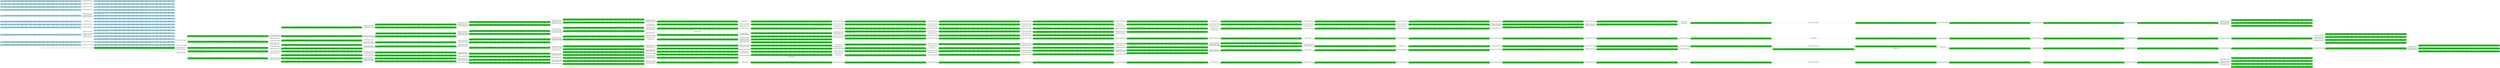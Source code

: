 digraph g {

	rankdir="LR"

	__invisible__[shape="point", color="forestgreen"]
	c0q1[label=<<b>c<sub>0</sub>q<sub>1</sub> = BC(0)=0, BC(1)=0, BC(2)=0, BC(3)=0, BD(0)=0, BD(1)=0, BD(2)=0, BD(3)=0, BM(0)=0, BM(1)=0, BM(2)=0, BM(3)=0, Dir=1, PC=1, PE(0)=1, PE(1)=1, PE(2)=1, PE(3)=1, Pos=0</b>>, shape="box", style="rounded, filled", fillcolor="limegreen", color="forestgreen", penwidth=3] // Initial
	c1q0[label=<<b>c<sub>1</sub>q<sub>0</sub> = BC(0)=0, BC(1)=0, BC(2)=0, BC(3)=0, BD(0)=0, BD(1)=0, BD(2)=0, BD(3)=0, BM(0)=0, BM(1)=0, BM(2)=0, BM(3)=0, Dir=1, PC=1, PE(0)=0, PE(1)=1, PE(2)=1, PE(3)=1, Pos=0</b>>, shape="box", style="rounded, filled", fillcolor="limegreen", color="forestgreen"]
	c5q4[label=<<b>c<sub>5</sub>q<sub>4</sub> = BC(0)=0, BC(1)=0, BC(2)=0, BC(3)=0, BD(0)=0, BD(1)=0, BD(2)=0, BD(3)=0, BM(0)=0, BM(1)=0, BM(2)=0, BM(3)=0, Dir=1, PC=0, PE(0)=0, PE(1)=1, PE(2)=1, PE(3)=1, Pos=0</b>>, shape="box", style="rounded, filled", fillcolor="limegreen", color="forestgreen"]
	c9q0[label=<<b>c<sub>9</sub>q<sub>0</sub> = BC(0)=0, BC(1)=0, BC(2)=0, BC(3)=0, BD(0)=0, BD(1)=0, BD(2)=0, BD(3)=0, BM(0)=0, BM(1)=0, BM(2)=0, BM(3)=0, Dir=1, PC=2, PE(0)=0, PE(1)=1, PE(2)=1, PE(3)=1, Pos=0</b>>, shape="box", style="rounded, filled", fillcolor="limegreen", color="forestgreen"]
	c13q0[label=<<b>c<sub>13</sub>q<sub>0</sub> = BC(0)=0, BC(1)=0, BC(2)=0, BC(3)=0, BD(0)=0, BD(1)=0, BD(2)=0, BD(3)=0, BM(0)=0, BM(1)=0, BM(2)=0, BM(3)=0, Dir=1, PC=2, PE(0)=1, PE(1)=1, PE(2)=1, PE(3)=1, Pos=0</b>>, shape="box", style="rounded, filled", fillcolor="limegreen", color="forestgreen"]
	c14q2[label=<<b>c<sub>14</sub>q<sub>2</sub> = BC(0)=0, BC(1)=0, BC(2)=0, BC(3)=1, BD(0)=0, BD(1)=0, BD(2)=0, BD(3)=0, BM(0)=0, BM(1)=0, BM(2)=0, BM(3)=0, Dir=1, PC=2, PE(0)=1, PE(1)=1, PE(2)=1, PE(3)=1, Pos=0</b>>, shape="box", style="rounded, filled", fillcolor="limegreen", color="forestgreen"]
	c16q2[label=<<b>c<sub>16</sub>q<sub>2</sub> = BC(0)=0, BC(1)=1, BC(2)=0, BC(3)=1, BD(0)=0, BD(1)=0, BD(2)=0, BD(3)=0, BM(0)=0, BM(1)=0, BM(2)=0, BM(3)=0, Dir=1, PC=2, PE(0)=1, PE(1)=1, PE(2)=1, PE(3)=1, Pos=0</b>>, shape="box", style="rounded, filled", fillcolor="limegreen", color="forestgreen"]
	c19q1[label=<<b>c<sub>19</sub>q<sub>1</sub> = BC(0)=0, BC(1)=0, BC(2)=0, BC(3)=1, BD(0)=0, BD(1)=0, BD(2)=0, BD(3)=0, BM(0)=0, BM(1)=0, BM(2)=0, BM(3)=0, Dir=1, PC=1, PE(0)=1, PE(1)=1, PE(2)=1, PE(3)=1, Pos=1</b>>, shape="box", style="rounded, filled", fillcolor="limegreen", color="forestgreen"]
	c20q1[label=<<b>c<sub>20</sub>q<sub>1</sub> = BC(0)=1, BC(1)=0, BC(2)=0, BC(3)=1, BD(0)=0, BD(1)=0, BD(2)=0, BD(3)=0, BM(0)=0, BM(1)=0, BM(2)=0, BM(3)=0, Dir=1, PC=1, PE(0)=1, PE(1)=1, PE(2)=1, PE(3)=1, Pos=1</b>>, shape="box", style="rounded, filled", fillcolor="limegreen", color="forestgreen"]
	c54q0[label=<<b>c<sub>54</sub>q<sub>0</sub> = BC(0)=1, BC(1)=0, BC(2)=0, BC(3)=1, BD(0)=0, BD(1)=0, BD(2)=0, BD(3)=0, BM(0)=0, BM(1)=0, BM(2)=0, BM(3)=0, Dir=1, PC=1, PE(0)=1, PE(1)=0, PE(2)=1, PE(3)=1, Pos=1</b>>, shape="box", style="rounded, filled", fillcolor="limegreen", color="forestgreen"]
	c55q4[label=<<b>c<sub>55</sub>q<sub>4</sub> = BC(0)=1, BC(1)=0, BC(2)=0, BC(3)=1, BD(0)=0, BD(1)=0, BD(2)=0, BD(3)=0, BM(0)=0, BM(1)=0, BM(2)=0, BM(3)=0, Dir=1, PC=0, PE(0)=1, PE(1)=0, PE(2)=1, PE(3)=1, Pos=1</b>>, shape="box", style="rounded, filled", fillcolor="limegreen", color="forestgreen"]
	c56q0[label=<<b>c<sub>56</sub>q<sub>0</sub> = BC(0)=1, BC(1)=0, BC(2)=0, BC(3)=1, BD(0)=0, BD(1)=0, BD(2)=0, BD(3)=0, BM(0)=0, BM(1)=0, BM(2)=0, BM(3)=0, Dir=1, PC=2, PE(0)=1, PE(1)=0, PE(2)=1, PE(3)=1, Pos=1</b>>, shape="box", style="rounded, filled", fillcolor="limegreen", color="forestgreen"]
	c57q2[label=<<b>c<sub>57</sub>q<sub>2</sub> = BC(0)=1, BC(1)=0, BC(2)=0, BC(3)=1, BD(0)=0, BD(1)=0, BD(2)=0, BD(3)=0, BM(0)=0, BM(1)=0, BM(2)=0, BM(3)=0, Dir=1, PC=2, PE(0)=1, PE(1)=1, PE(2)=1, PE(3)=1, Pos=1</b>>, shape="box", style="rounded, filled", fillcolor="limegreen", color="forestgreen"]
	c58q1[label=<<b>c<sub>58</sub>q<sub>1</sub> = BC(0)=1, BC(1)=0, BC(2)=0, BC(3)=1, BD(0)=0, BD(1)=0, BD(2)=0, BD(3)=0, BM(0)=0, BM(1)=0, BM(2)=0, BM(3)=0, Dir=1, PC=1, PE(0)=1, PE(1)=1, PE(2)=1, PE(3)=1, Pos=2</b>>, shape="box", style="rounded, filled", fillcolor="limegreen", color="forestgreen"]
	c59q0[label=<<b>c<sub>59</sub>q<sub>0</sub> = BC(0)=1, BC(1)=0, BC(2)=0, BC(3)=1, BD(0)=0, BD(1)=0, BD(2)=0, BD(3)=0, BM(0)=0, BM(1)=0, BM(2)=0, BM(3)=0, Dir=1, PC=1, PE(0)=1, PE(1)=1, PE(2)=0, PE(3)=1, Pos=2</b>>, shape="box", style="rounded, filled", fillcolor="limegreen", color="forestgreen"]
	c60q4[label=<<b>c<sub>60</sub>q<sub>4</sub> = BC(0)=1, BC(1)=0, BC(2)=0, BC(3)=1, BD(0)=0, BD(1)=0, BD(2)=0, BD(3)=0, BM(0)=0, BM(1)=0, BM(2)=0, BM(3)=0, Dir=1, PC=0, PE(0)=1, PE(1)=1, PE(2)=0, PE(3)=1, Pos=2</b>>, shape="box", style="rounded, filled", fillcolor="limegreen", color="forestgreen"]
	c61q0[label=<<b>c<sub>61</sub>q<sub>0</sub> = BC(0)=1, BC(1)=0, BC(2)=0, BC(3)=1, BD(0)=0, BD(1)=0, BD(2)=0, BD(3)=0, BM(0)=0, BM(1)=0, BM(2)=0, BM(3)=0, Dir=1, PC=2, PE(0)=1, PE(1)=1, PE(2)=0, PE(3)=1, Pos=2</b>>, shape="box", style="rounded, filled", fillcolor="limegreen", color="forestgreen"]
	c62q2[label=<<b>c<sub>62</sub>q<sub>2</sub> = BC(0)=1, BC(1)=0, BC(2)=0, BC(3)=1, BD(0)=0, BD(1)=0, BD(2)=0, BD(3)=0, BM(0)=0, BM(1)=0, BM(2)=0, BM(3)=0, Dir=1, PC=2, PE(0)=1, PE(1)=1, PE(2)=1, PE(3)=1, Pos=2</b>>, shape="box", style="rounded, filled", fillcolor="limegreen", color="forestgreen"]
	c63q1[label=<<b>c<sub>63</sub>q<sub>1</sub> = BC(0)=1, BC(1)=0, BC(2)=0, BC(3)=0, BD(0)=0, BD(1)=0, BD(2)=0, BD(3)=0, BM(0)=0, BM(1)=0, BM(2)=0, BM(3)=0, Dir=1, PC=1, PE(0)=1, PE(1)=1, PE(2)=1, PE(3)=1, Pos=3</b>>, shape="box", style="rounded, filled", fillcolor="limegreen", color="forestgreen"]
	c64q0[label=<<b>c<sub>64</sub>q<sub>0</sub> = BC(0)=1, BC(1)=0, BC(2)=0, BC(3)=0, BD(0)=0, BD(1)=0, BD(2)=0, BD(3)=0, BM(0)=0, BM(1)=0, BM(2)=0, BM(3)=0, Dir=1, PC=1, PE(0)=1, PE(1)=1, PE(2)=1, PE(3)=0, Pos=3</b>>, shape="box", style="rounded, filled", fillcolor="limegreen", color="forestgreen"]
	c65q4[label=<<b>c<sub>65</sub>q<sub>4</sub> = BC(0)=1, BC(1)=0, BC(2)=0, BC(3)=0, BD(0)=0, BD(1)=0, BD(2)=0, BD(3)=0, BM(0)=0, BM(1)=0, BM(2)=0, BM(3)=0, Dir=1, PC=0, PE(0)=1, PE(1)=1, PE(2)=1, PE(3)=0, Pos=3</b>>, shape="box", style="rounded, filled", fillcolor="limegreen", color="forestgreen"]
	c66q0[label=<<b>c<sub>66</sub>q<sub>0</sub> = BC(0)=1, BC(1)=0, BC(2)=0, BC(3)=0, BD(0)=0, BD(1)=0, BD(2)=0, BD(3)=0, BM(0)=0, BM(1)=0, BM(2)=0, BM(3)=0, Dir=1, PC=2, PE(0)=1, PE(1)=1, PE(2)=1, PE(3)=0, Pos=3</b>>, shape="box", style="rounded, filled", fillcolor="limegreen", color="forestgreen"]
	c67q0[label=<<b>c<sub>67</sub>q<sub>0</sub> = BC(0)=1, BC(1)=0, BC(2)=0, BC(3)=0, BD(0)=0, BD(1)=0, BD(2)=0, BD(3)=0, BM(0)=0, BM(1)=0, BM(2)=0, BM(3)=0, Dir=1, PC=2, PE(0)=1, PE(1)=1, PE(2)=1, PE(3)=1, Pos=3</b>>, shape="box", style="rounded, filled", fillcolor="limegreen", color="forestgreen"]
	c201q0[label=<<b>c<sub>201</sub>q<sub>0</sub> = BC(0)=1, BC(1)=1, BC(2)=0, BC(3)=0, BD(0)=0, BD(1)=0, BD(2)=0, BD(3)=0, BM(0)=0, BM(1)=0, BM(2)=0, BM(3)=0, Dir=1, PC=2, PE(0)=1, PE(1)=1, PE(2)=1, PE(3)=1, Pos=3</b>>, shape="box", style="rounded, filled", fillcolor="limegreen", color="forestgreen"]
	c202q0[label=<<b>c<sub>202</sub>q<sub>0</sub> = BC(0)=1, BC(1)=0, BC(2)=0, BC(3)=0, BD(0)=0, BD(1)=0, BD(2)=0, BD(3)=0, BM(0)=0, BM(1)=1, BM(2)=0, BM(3)=0, Dir=1, PC=2, PE(0)=1, PE(1)=1, PE(2)=1, PE(3)=1, Pos=3</b>>, shape="box", style="rounded, filled", fillcolor="limegreen", color="forestgreen"]
	c203q0[label=<<b>c<sub>203</sub>q<sub>0</sub> = BC(0)=1, BC(1)=0, BC(2)=0, BC(3)=0, BD(0)=0, BD(1)=0, BD(2)=0, BD(3)=1, BM(0)=0, BM(1)=0, BM(2)=0, BM(3)=0, Dir=1, PC=2, PE(0)=1, PE(1)=1, PE(2)=1, PE(3)=1, Pos=3</b>>, shape="box", style="rounded, filled", fillcolor="limegreen", color="forestgreen"]
	c204q0[label=<<b>c<sub>204</sub>q<sub>0</sub> = BC(0)=1, BC(1)=0, BC(2)=0, BC(3)=0, BD(0)=0, BD(1)=0, BD(2)=0, BD(3)=0, BM(0)=0, BM(1)=0, BM(2)=0, BM(3)=0, Dir=-1, PC=2, PE(0)=1, PE(1)=1, PE(2)=1, PE(3)=1, Pos=3</b>>, shape="box", style="rounded, filled", fillcolor="limegreen", color="forestgreen"]
	c68q0[label=<<b>c<sub>68</sub>q<sub>0</sub> = BC(0)=0, BC(1)=0, BC(2)=0, BC(3)=1, BD(0)=0, BD(1)=0, BD(2)=0, BD(3)=0, BM(0)=0, BM(1)=0, BM(2)=0, BM(3)=0, Dir=1, PC=1, PE(0)=1, PE(1)=0, PE(2)=1, PE(3)=1, Pos=1</b>>, shape="box", style="rounded, filled", fillcolor="limegreen", color="forestgreen"]
	c69q4[label=<<b>c<sub>69</sub>q<sub>4</sub> = BC(0)=0, BC(1)=0, BC(2)=0, BC(3)=1, BD(0)=0, BD(1)=0, BD(2)=0, BD(3)=0, BM(0)=0, BM(1)=0, BM(2)=0, BM(3)=0, Dir=1, PC=0, PE(0)=1, PE(1)=0, PE(2)=1, PE(3)=1, Pos=1</b>>, shape="box", style="rounded, filled", fillcolor="limegreen", color="forestgreen"]
	c70q0[label=<<b>c<sub>70</sub>q<sub>0</sub> = BC(0)=0, BC(1)=0, BC(2)=0, BC(3)=1, BD(0)=0, BD(1)=0, BD(2)=0, BD(3)=0, BM(0)=0, BM(1)=0, BM(2)=0, BM(3)=0, Dir=1, PC=2, PE(0)=1, PE(1)=0, PE(2)=1, PE(3)=1, Pos=1</b>>, shape="box", style="rounded, filled", fillcolor="limegreen", color="forestgreen"]
	c71q2[label=<<b>c<sub>71</sub>q<sub>2</sub> = BC(0)=0, BC(1)=0, BC(2)=0, BC(3)=1, BD(0)=0, BD(1)=0, BD(2)=0, BD(3)=0, BM(0)=0, BM(1)=0, BM(2)=0, BM(3)=0, Dir=1, PC=2, PE(0)=1, PE(1)=1, PE(2)=1, PE(3)=1, Pos=1</b>>, shape="box", style="rounded, filled", fillcolor="limegreen", color="forestgreen"]
	c72q1[label=<<b>c<sub>72</sub>q<sub>1</sub> = BC(0)=0, BC(1)=0, BC(2)=0, BC(3)=1, BD(0)=0, BD(1)=0, BD(2)=0, BD(3)=0, BM(0)=0, BM(1)=0, BM(2)=0, BM(3)=0, Dir=1, PC=1, PE(0)=1, PE(1)=1, PE(2)=1, PE(3)=1, Pos=2</b>>, shape="box", style="rounded, filled", fillcolor="limegreen", color="forestgreen"]
	c73q0[label=<<b>c<sub>73</sub>q<sub>0</sub> = BC(0)=0, BC(1)=0, BC(2)=0, BC(3)=1, BD(0)=0, BD(1)=0, BD(2)=0, BD(3)=0, BM(0)=0, BM(1)=0, BM(2)=0, BM(3)=0, Dir=1, PC=1, PE(0)=1, PE(1)=1, PE(2)=0, PE(3)=1, Pos=2</b>>, shape="box", style="rounded, filled", fillcolor="limegreen", color="forestgreen"]
	c41q4[label=<<b>c<sub>41</sub>q<sub>4</sub> = BC(0)=0, BC(1)=0, BC(2)=0, BC(3)=1, BD(0)=0, BD(1)=0, BD(2)=0, BD(3)=0, BM(0)=0, BM(1)=0, BM(2)=0, BM(3)=0, Dir=1, PC=0, PE(0)=1, PE(1)=1, PE(2)=0, PE(3)=1, Pos=2</b>>, shape="box", style="rounded, filled", fillcolor="limegreen", color="forestgreen"]
	c74q0[label=<<b>c<sub>74</sub>q<sub>0</sub> = BC(0)=0, BC(1)=0, BC(2)=0, BC(3)=1, BD(0)=0, BD(1)=0, BD(2)=0, BD(3)=0, BM(0)=0, BM(1)=0, BM(2)=0, BM(3)=0, Dir=1, PC=2, PE(0)=1, PE(1)=1, PE(2)=0, PE(3)=1, Pos=2</b>>, shape="box", style="rounded, filled", fillcolor="limegreen", color="forestgreen"]
	c75q2[label=<<b>c<sub>75</sub>q<sub>2</sub> = BC(0)=0, BC(1)=0, BC(2)=0, BC(3)=1, BD(0)=0, BD(1)=0, BD(2)=0, BD(3)=0, BM(0)=0, BM(1)=0, BM(2)=0, BM(3)=0, Dir=1, PC=2, PE(0)=1, PE(1)=1, PE(2)=1, PE(3)=1, Pos=2</b>>, shape="box", style="rounded, filled", fillcolor="limegreen", color="forestgreen"]
	c76q1[label=<<b>c<sub>76</sub>q<sub>1</sub> = BC(0)=0, BC(1)=0, BC(2)=0, BC(3)=0, BD(0)=0, BD(1)=0, BD(2)=0, BD(3)=0, BM(0)=0, BM(1)=0, BM(2)=0, BM(3)=0, Dir=1, PC=1, PE(0)=1, PE(1)=1, PE(2)=1, PE(3)=1, Pos=3</b>>, shape="box", style="rounded, filled", fillcolor="limegreen", color="forestgreen"]
	c77q0[label=<<b>c<sub>77</sub>q<sub>0</sub> = BC(0)=0, BC(1)=0, BC(2)=0, BC(3)=0, BD(0)=0, BD(1)=0, BD(2)=0, BD(3)=0, BM(0)=0, BM(1)=0, BM(2)=0, BM(3)=0, Dir=1, PC=1, PE(0)=1, PE(1)=1, PE(2)=1, PE(3)=0, Pos=3</b>>, shape="box", style="rounded, filled", fillcolor="limegreen", color="forestgreen"]
	c78q4[label=<<b>c<sub>78</sub>q<sub>4</sub> = BC(0)=0, BC(1)=0, BC(2)=0, BC(3)=0, BD(0)=0, BD(1)=0, BD(2)=0, BD(3)=0, BM(0)=0, BM(1)=0, BM(2)=0, BM(3)=0, Dir=1, PC=0, PE(0)=1, PE(1)=1, PE(2)=1, PE(3)=0, Pos=3</b>>, shape="box", style="rounded, filled", fillcolor="limegreen", color="forestgreen"]
	c79q0[label=<<b>c<sub>79</sub>q<sub>0</sub> = BC(0)=0, BC(1)=0, BC(2)=0, BC(3)=0, BD(0)=0, BD(1)=0, BD(2)=0, BD(3)=0, BM(0)=0, BM(1)=0, BM(2)=0, BM(3)=0, Dir=1, PC=2, PE(0)=1, PE(1)=1, PE(2)=1, PE(3)=0, Pos=3</b>>, shape="box", style="rounded, filled", fillcolor="limegreen", color="forestgreen"]
	c80q0[label=<<b>c<sub>80</sub>q<sub>0</sub> = BC(0)=0, BC(1)=0, BC(2)=0, BC(3)=0, BD(0)=0, BD(1)=0, BD(2)=0, BD(3)=0, BM(0)=0, BM(1)=0, BM(2)=0, BM(3)=0, Dir=1, PC=2, PE(0)=1, PE(1)=1, PE(2)=1, PE(3)=1, Pos=3</b>>, shape="box", style="rounded, filled", fillcolor="limegreen", color="forestgreen"]
	c205q0[label=<<b>c<sub>205</sub>q<sub>0</sub> = BC(0)=0, BC(1)=1, BC(2)=0, BC(3)=0, BD(0)=0, BD(1)=0, BD(2)=0, BD(3)=0, BM(0)=0, BM(1)=0, BM(2)=0, BM(3)=0, Dir=1, PC=2, PE(0)=1, PE(1)=1, PE(2)=1, PE(3)=1, Pos=3</b>>, shape="box", style="rounded, filled", fillcolor="limegreen", color="forestgreen"]
	c206q0[label=<<b>c<sub>206</sub>q<sub>0</sub> = BC(0)=0, BC(1)=0, BC(2)=0, BC(3)=0, BD(0)=0, BD(1)=0, BD(2)=0, BD(3)=0, BM(0)=0, BM(1)=1, BM(2)=0, BM(3)=0, Dir=1, PC=2, PE(0)=1, PE(1)=1, PE(2)=1, PE(3)=1, Pos=3</b>>, shape="box", style="rounded, filled", fillcolor="limegreen", color="forestgreen"]
	c207q0[label=<<b>c<sub>207</sub>q<sub>0</sub> = BC(0)=0, BC(1)=0, BC(2)=0, BC(3)=0, BD(0)=0, BD(1)=0, BD(2)=0, BD(3)=1, BM(0)=0, BM(1)=0, BM(2)=0, BM(3)=0, Dir=1, PC=2, PE(0)=1, PE(1)=1, PE(2)=1, PE(3)=1, Pos=3</b>>, shape="box", style="rounded, filled", fillcolor="limegreen", color="forestgreen"]
	c17q2[label=<<b>c<sub>17</sub>q<sub>2</sub> = BC(0)=0, BC(1)=0, BC(2)=0, BC(3)=1, BD(0)=0, BD(1)=0, BD(2)=0, BD(3)=0, BM(0)=0, BM(1)=0, BM(2)=1, BM(3)=0, Dir=1, PC=2, PE(0)=1, PE(1)=1, PE(2)=1, PE(3)=1, Pos=0</b>>, shape="box", style="rounded, filled", fillcolor="limegreen", color="forestgreen"]
	c91q1[label=<<b>c<sub>91</sub>q<sub>1</sub> = BC(0)=0, BC(1)=0, BC(2)=0, BC(3)=1, BD(0)=0, BD(1)=0, BD(2)=0, BD(3)=0, BM(0)=0, BM(1)=0, BM(2)=1, BM(3)=0, Dir=1, PC=1, PE(0)=1, PE(1)=1, PE(2)=1, PE(3)=1, Pos=1</b>>, shape="box", style="rounded, filled", fillcolor="limegreen", color="forestgreen"]
	c92q0[label=<<b>c<sub>92</sub>q<sub>0</sub> = BC(0)=0, BC(1)=0, BC(2)=0, BC(3)=1, BD(0)=0, BD(1)=0, BD(2)=0, BD(3)=0, BM(0)=0, BM(1)=0, BM(2)=1, BM(3)=0, Dir=1, PC=1, PE(0)=1, PE(1)=0, PE(2)=1, PE(3)=1, Pos=1</b>>, shape="box", style="rounded, filled", fillcolor="limegreen", color="forestgreen"]
	c93q4[label=<<b>c<sub>93</sub>q<sub>4</sub> = BC(0)=0, BC(1)=0, BC(2)=0, BC(3)=1, BD(0)=0, BD(1)=0, BD(2)=0, BD(3)=0, BM(0)=0, BM(1)=0, BM(2)=1, BM(3)=0, Dir=1, PC=0, PE(0)=1, PE(1)=0, PE(2)=1, PE(3)=1, Pos=1</b>>, shape="box", style="rounded, filled", fillcolor="limegreen", color="forestgreen"]
	c94q0[label=<<b>c<sub>94</sub>q<sub>0</sub> = BC(0)=0, BC(1)=0, BC(2)=0, BC(3)=1, BD(0)=0, BD(1)=0, BD(2)=0, BD(3)=0, BM(0)=0, BM(1)=0, BM(2)=1, BM(3)=0, Dir=1, PC=2, PE(0)=1, PE(1)=0, PE(2)=1, PE(3)=1, Pos=1</b>>, shape="box", style="rounded, filled", fillcolor="limegreen", color="forestgreen"]
	c95q2[label=<<b>c<sub>95</sub>q<sub>2</sub> = BC(0)=0, BC(1)=0, BC(2)=0, BC(3)=1, BD(0)=0, BD(1)=0, BD(2)=0, BD(3)=0, BM(0)=0, BM(1)=0, BM(2)=1, BM(3)=0, Dir=1, PC=2, PE(0)=1, PE(1)=1, PE(2)=1, PE(3)=1, Pos=1</b>>, shape="box", style="rounded, filled", fillcolor="limegreen", color="forestgreen"]
	c18q2[label=<<b>c<sub>18</sub>q<sub>2</sub> = BC(0)=0, BC(1)=0, BC(2)=0, BC(3)=1, BD(0)=0, BD(1)=0, BD(2)=0, BD(3)=1, BM(0)=0, BM(1)=0, BM(2)=0, BM(3)=0, Dir=1, PC=2, PE(0)=1, PE(1)=1, PE(2)=1, PE(3)=1, Pos=0</b>>, shape="box", style="rounded, filled", fillcolor="limegreen", color="forestgreen"]
	c81q1[label=<<b>c<sub>81</sub>q<sub>1</sub> = BC(0)=0, BC(1)=0, BC(2)=0, BC(3)=1, BD(0)=0, BD(1)=0, BD(2)=0, BD(3)=1, BM(0)=0, BM(1)=0, BM(2)=0, BM(3)=0, Dir=1, PC=1, PE(0)=1, PE(1)=1, PE(2)=1, PE(3)=1, Pos=1</b>>, shape="box", style="rounded, filled", fillcolor="limegreen", color="forestgreen"]
	c82q0[label=<<b>c<sub>82</sub>q<sub>0</sub> = BC(0)=0, BC(1)=0, BC(2)=0, BC(3)=1, BD(0)=0, BD(1)=0, BD(2)=0, BD(3)=1, BM(0)=0, BM(1)=0, BM(2)=0, BM(3)=0, Dir=1, PC=1, PE(0)=1, PE(1)=0, PE(2)=1, PE(3)=1, Pos=1</b>>, shape="box", style="rounded, filled", fillcolor="limegreen", color="forestgreen"]
	c83q4[label=<<b>c<sub>83</sub>q<sub>4</sub> = BC(0)=0, BC(1)=0, BC(2)=0, BC(3)=1, BD(0)=0, BD(1)=0, BD(2)=0, BD(3)=1, BM(0)=0, BM(1)=0, BM(2)=0, BM(3)=0, Dir=1, PC=0, PE(0)=1, PE(1)=0, PE(2)=1, PE(3)=1, Pos=1</b>>, shape="box", style="rounded, filled", fillcolor="limegreen", color="forestgreen"]
	c84q0[label=<<b>c<sub>84</sub>q<sub>0</sub> = BC(0)=0, BC(1)=0, BC(2)=0, BC(3)=1, BD(0)=0, BD(1)=0, BD(2)=0, BD(3)=1, BM(0)=0, BM(1)=0, BM(2)=0, BM(3)=0, Dir=1, PC=2, PE(0)=1, PE(1)=0, PE(2)=1, PE(3)=1, Pos=1</b>>, shape="box", style="rounded, filled", fillcolor="limegreen", color="forestgreen"]
	c85q2[label=<<b>c<sub>85</sub>q<sub>2</sub> = BC(0)=0, BC(1)=0, BC(2)=0, BC(3)=1, BD(0)=0, BD(1)=0, BD(2)=0, BD(3)=1, BM(0)=0, BM(1)=0, BM(2)=0, BM(3)=0, Dir=1, PC=2, PE(0)=1, PE(1)=1, PE(2)=1, PE(3)=1, Pos=1</b>>, shape="box", style="rounded, filled", fillcolor="limegreen", color="forestgreen"]
	c86q1[label=<<b>c<sub>86</sub>q<sub>1</sub> = BC(0)=0, BC(1)=0, BC(2)=0, BC(3)=1, BD(0)=0, BD(1)=0, BD(2)=0, BD(3)=1, BM(0)=0, BM(1)=0, BM(2)=0, BM(3)=0, Dir=1, PC=1, PE(0)=1, PE(1)=1, PE(2)=1, PE(3)=1, Pos=2</b>>, shape="box", style="rounded, filled", fillcolor="limegreen", color="forestgreen"]
	c87q0[label=<<b>c<sub>87</sub>q<sub>0</sub> = BC(0)=0, BC(1)=0, BC(2)=0, BC(3)=1, BD(0)=0, BD(1)=0, BD(2)=0, BD(3)=1, BM(0)=0, BM(1)=0, BM(2)=0, BM(3)=0, Dir=1, PC=1, PE(0)=1, PE(1)=1, PE(2)=0, PE(3)=1, Pos=2</b>>, shape="box", style="rounded, filled", fillcolor="limegreen", color="forestgreen"]
	c88q4[label=<<b>c<sub>88</sub>q<sub>4</sub> = BC(0)=0, BC(1)=0, BC(2)=0, BC(3)=1, BD(0)=0, BD(1)=0, BD(2)=0, BD(3)=1, BM(0)=0, BM(1)=0, BM(2)=0, BM(3)=0, Dir=1, PC=0, PE(0)=1, PE(1)=1, PE(2)=0, PE(3)=1, Pos=2</b>>, shape="box", style="rounded, filled", fillcolor="limegreen", color="forestgreen"]
	c89q0[label=<<b>c<sub>89</sub>q<sub>0</sub> = BC(0)=0, BC(1)=0, BC(2)=0, BC(3)=1, BD(0)=0, BD(1)=0, BD(2)=0, BD(3)=1, BM(0)=0, BM(1)=0, BM(2)=0, BM(3)=0, Dir=1, PC=2, PE(0)=1, PE(1)=1, PE(2)=0, PE(3)=1, Pos=2</b>>, shape="box", style="rounded, filled", fillcolor="limegreen", color="forestgreen"]
	c90q2[label=<<b>c<sub>90</sub>q<sub>2</sub> = BC(0)=0, BC(1)=0, BC(2)=0, BC(3)=1, BD(0)=0, BD(1)=0, BD(2)=0, BD(3)=1, BM(0)=0, BM(1)=0, BM(2)=0, BM(3)=0, Dir=1, PC=2, PE(0)=1, PE(1)=1, PE(2)=1, PE(3)=1, Pos=2</b>>, shape="box", style="rounded, filled", fillcolor="limegreen", color="forestgreen"]
	c15q2[label=<<b>c<sub>15</sub>q<sub>2</sub> = BC(0)=0, BC(1)=0, BC(2)=0, BC(3)=0, BD(0)=0, BD(1)=0, BD(2)=0, BD(3)=0, BM(0)=0, BM(1)=0, BM(2)=1, BM(3)=0, Dir=1, PC=2, PE(0)=1, PE(1)=1, PE(2)=1, PE(3)=1, Pos=0</b>>, shape="box", style="rounded, filled", fillcolor="limegreen", color="forestgreen"]
	c96q1[label=<<b>c<sub>96</sub>q<sub>1</sub> = BC(0)=0, BC(1)=0, BC(2)=0, BC(3)=0, BD(0)=0, BD(1)=0, BD(2)=0, BD(3)=0, BM(0)=0, BM(1)=0, BM(2)=1, BM(3)=0, Dir=1, PC=1, PE(0)=1, PE(1)=1, PE(2)=1, PE(3)=1, Pos=1</b>>, shape="box", style="rounded, filled", fillcolor="limegreen", color="forestgreen"]
	c97q0[label=<<b>c<sub>97</sub>q<sub>0</sub> = BC(0)=0, BC(1)=0, BC(2)=0, BC(3)=0, BD(0)=0, BD(1)=0, BD(2)=0, BD(3)=0, BM(0)=0, BM(1)=0, BM(2)=1, BM(3)=0, Dir=1, PC=1, PE(0)=1, PE(1)=0, PE(2)=1, PE(3)=1, Pos=1</b>>, shape="box", style="rounded, filled", fillcolor="limegreen", color="forestgreen"]
	c98q4[label=<<b>c<sub>98</sub>q<sub>4</sub> = BC(0)=0, BC(1)=0, BC(2)=0, BC(3)=0, BD(0)=0, BD(1)=0, BD(2)=0, BD(3)=0, BM(0)=0, BM(1)=0, BM(2)=1, BM(3)=0, Dir=1, PC=0, PE(0)=1, PE(1)=0, PE(2)=1, PE(3)=1, Pos=1</b>>, shape="box", style="rounded, filled", fillcolor="limegreen", color="forestgreen"]
	c99q0[label=<<b>c<sub>99</sub>q<sub>0</sub> = BC(0)=0, BC(1)=0, BC(2)=0, BC(3)=0, BD(0)=0, BD(1)=0, BD(2)=0, BD(3)=0, BM(0)=0, BM(1)=0, BM(2)=1, BM(3)=0, Dir=1, PC=2, PE(0)=1, PE(1)=0, PE(2)=1, PE(3)=1, Pos=1</b>>, shape="box", style="rounded, filled", fillcolor="limegreen", color="forestgreen"]
	c100q2[label=<<b>c<sub>100</sub>q<sub>2</sub> = BC(0)=0, BC(1)=0, BC(2)=0, BC(3)=0, BD(0)=0, BD(1)=0, BD(2)=0, BD(3)=0, BM(0)=0, BM(1)=0, BM(2)=1, BM(3)=0, Dir=1, PC=2, PE(0)=1, PE(1)=1, PE(2)=1, PE(3)=1, Pos=1</b>>, shape="box", style="rounded, filled", fillcolor="limegreen", color="forestgreen"]
	c101q1[label=<<b>c<sub>101</sub>q<sub>1</sub> = BC(0)=0, BC(1)=0, BC(2)=0, BC(3)=0, BD(0)=0, BD(1)=0, BD(2)=0, BD(3)=0, BM(0)=0, BM(1)=0, BM(2)=0, BM(3)=0, Dir=1, PC=1, PE(0)=1, PE(1)=1, PE(2)=1, PE(3)=1, Pos=2</b>>, shape="box", style="rounded, filled", fillcolor="limegreen", color="forestgreen"]
	c102q0[label=<<b>c<sub>102</sub>q<sub>0</sub> = BC(0)=0, BC(1)=0, BC(2)=0, BC(3)=0, BD(0)=0, BD(1)=0, BD(2)=0, BD(3)=0, BM(0)=0, BM(1)=0, BM(2)=0, BM(3)=0, Dir=1, PC=1, PE(0)=1, PE(1)=1, PE(2)=0, PE(3)=1, Pos=2</b>>, shape="box", style="rounded, filled", fillcolor="limegreen", color="forestgreen"]
	c40q4[label=<<b>c<sub>40</sub>q<sub>4</sub> = BC(0)=0, BC(1)=0, BC(2)=0, BC(3)=0, BD(0)=0, BD(1)=0, BD(2)=0, BD(3)=0, BM(0)=0, BM(1)=0, BM(2)=0, BM(3)=0, Dir=1, PC=0, PE(0)=1, PE(1)=1, PE(2)=0, PE(3)=1, Pos=2</b>>, shape="box", style="rounded, filled", fillcolor="limegreen", color="forestgreen"]
	c103q0[label=<<b>c<sub>103</sub>q<sub>0</sub> = BC(0)=0, BC(1)=0, BC(2)=0, BC(3)=0, BD(0)=0, BD(1)=0, BD(2)=0, BD(3)=0, BM(0)=0, BM(1)=0, BM(2)=0, BM(3)=0, Dir=1, PC=2, PE(0)=1, PE(1)=1, PE(2)=0, PE(3)=1, Pos=2</b>>, shape="box", style="rounded, filled", fillcolor="limegreen", color="forestgreen"]
	c104q0[label=<<b>c<sub>104</sub>q<sub>0</sub> = BC(0)=0, BC(1)=0, BC(2)=0, BC(3)=0, BD(0)=0, BD(1)=0, BD(2)=0, BD(3)=0, BM(0)=0, BM(1)=0, BM(2)=0, BM(3)=0, Dir=1, PC=2, PE(0)=1, PE(1)=1, PE(2)=1, PE(3)=1, Pos=2</b>>, shape="box", style="rounded, filled", fillcolor="limegreen", color="forestgreen"]
	c157q0[label=<<b>c<sub>157</sub>q<sub>0</sub> = BC(0)=0, BC(1)=0, BC(2)=0, BC(3)=1, BD(0)=0, BD(1)=0, BD(2)=0, BD(3)=0, BM(0)=0, BM(1)=0, BM(2)=0, BM(3)=0, Dir=1, PC=2, PE(0)=0, PE(1)=1, PE(2)=1, PE(3)=1, Pos=0</b>>, shape="box", style="rounded, filled", fillcolor="limegreen", color="forestgreen"]
	c10q4[label=<<b>c<sub>10</sub>q<sub>4</sub> = BC(0)=0, BC(1)=1, BC(2)=0, BC(3)=0, BD(0)=0, BD(1)=0, BD(2)=0, BD(3)=0, BM(0)=0, BM(1)=0, BM(2)=0, BM(3)=0, Dir=1, PC=0, PE(0)=0, PE(1)=1, PE(2)=1, PE(3)=1, Pos=0</b>>, shape="box", style="rounded, filled", fillcolor="limegreen", color="forestgreen"]
	c11q4[label=<<b>c<sub>11</sub>q<sub>4</sub> = BC(0)=0, BC(1)=1, BC(2)=0, BC(3)=0, BD(0)=0, BD(1)=0, BD(2)=0, BD(3)=0, BM(0)=1, BM(1)=0, BM(2)=0, BM(3)=0, Dir=1, PC=0, PE(0)=0, PE(1)=1, PE(2)=1, PE(3)=1, Pos=0</b>>, shape="box", style="rounded, filled", fillcolor="limegreen", color="forestgreen"]
	c12q4[label=<<b>c<sub>12</sub>q<sub>4</sub> = BC(0)=0, BC(1)=1, BC(2)=0, BC(3)=0, BD(0)=0, BD(1)=0, BD(2)=0, BD(3)=1, BM(0)=1, BM(1)=0, BM(2)=0, BM(3)=0, Dir=1, PC=0, PE(0)=0, PE(1)=1, PE(2)=1, PE(3)=1, Pos=0</b>>, shape="box", style="rounded, filled", fillcolor="limegreen", color="forestgreen"]
	c105q0[label=<<b>c<sub>105</sub>q<sub>0</sub> = BC(0)=0, BC(1)=1, BC(2)=0, BC(3)=0, BD(0)=0, BD(1)=0, BD(2)=0, BD(3)=1, BM(0)=1, BM(1)=0, BM(2)=0, BM(3)=0, Dir=1, PC=2, PE(0)=0, PE(1)=1, PE(2)=1, PE(3)=1, Pos=0</b>>, shape="box", style="rounded, filled", fillcolor="limegreen", color="forestgreen"]
	c124q2[label=<<b>c<sub>124</sub>q<sub>2</sub> = BC(0)=0, BC(1)=1, BC(2)=0, BC(3)=0, BD(0)=0, BD(1)=0, BD(2)=0, BD(3)=1, BM(0)=1, BM(1)=0, BM(2)=0, BM(3)=0, Dir=1, PC=2, PE(0)=1, PE(1)=1, PE(2)=1, PE(3)=1, Pos=0</b>>, shape="box", style="rounded, filled", fillcolor="limegreen", color="forestgreen"]
	c108q2[label=<<b>c<sub>108</sub>q<sub>2</sub> = BC(0)=0, BC(1)=1, BC(2)=0, BC(3)=1, BD(0)=0, BD(1)=0, BD(2)=0, BD(3)=1, BM(0)=1, BM(1)=0, BM(2)=0, BM(3)=0, Dir=1, PC=2, PE(0)=1, PE(1)=1, PE(2)=1, PE(3)=1, Pos=0</b>>, shape="box", style="rounded, filled", fillcolor="limegreen", color="forestgreen"]
	c109q1[label=<<b>c<sub>109</sub>q<sub>1</sub> = BC(0)=0, BC(1)=0, BC(2)=0, BC(3)=1, BD(0)=0, BD(1)=0, BD(2)=0, BD(3)=1, BM(0)=1, BM(1)=0, BM(2)=0, BM(3)=0, Dir=1, PC=1, PE(0)=1, PE(1)=1, PE(2)=1, PE(3)=1, Pos=1</b>>, shape="box", style="rounded, filled", fillcolor="limegreen", color="forestgreen"]
	c110q0[label=<<b>c<sub>110</sub>q<sub>0</sub> = BC(0)=0, BC(1)=0, BC(2)=0, BC(3)=1, BD(0)=0, BD(1)=0, BD(2)=0, BD(3)=1, BM(0)=1, BM(1)=0, BM(2)=0, BM(3)=0, Dir=1, PC=1, PE(0)=1, PE(1)=0, PE(2)=1, PE(3)=1, Pos=1</b>>, shape="box", style="rounded, filled", fillcolor="limegreen", color="forestgreen"]
	c111q4[label=<<b>c<sub>111</sub>q<sub>4</sub> = BC(0)=0, BC(1)=0, BC(2)=0, BC(3)=1, BD(0)=0, BD(1)=0, BD(2)=0, BD(3)=1, BM(0)=1, BM(1)=0, BM(2)=0, BM(3)=0, Dir=1, PC=0, PE(0)=1, PE(1)=0, PE(2)=1, PE(3)=1, Pos=1</b>>, shape="box", style="rounded, filled", fillcolor="limegreen", color="forestgreen"]
	c112q0[label=<<b>c<sub>112</sub>q<sub>0</sub> = BC(0)=0, BC(1)=0, BC(2)=0, BC(3)=1, BD(0)=0, BD(1)=0, BD(2)=0, BD(3)=1, BM(0)=1, BM(1)=0, BM(2)=0, BM(3)=0, Dir=1, PC=2, PE(0)=1, PE(1)=0, PE(2)=1, PE(3)=1, Pos=1</b>>, shape="box", style="rounded, filled", fillcolor="limegreen", color="forestgreen"]
	c113q2[label=<<b>c<sub>113</sub>q<sub>2</sub> = BC(0)=0, BC(1)=0, BC(2)=0, BC(3)=1, BD(0)=0, BD(1)=0, BD(2)=0, BD(3)=1, BM(0)=1, BM(1)=0, BM(2)=0, BM(3)=0, Dir=1, PC=2, PE(0)=1, PE(1)=1, PE(2)=1, PE(3)=1, Pos=1</b>>, shape="box", style="rounded, filled", fillcolor="limegreen", color="forestgreen"]
	c114q1[label=<<b>c<sub>114</sub>q<sub>1</sub> = BC(0)=0, BC(1)=0, BC(2)=0, BC(3)=1, BD(0)=0, BD(1)=0, BD(2)=0, BD(3)=1, BM(0)=1, BM(1)=0, BM(2)=0, BM(3)=0, Dir=1, PC=1, PE(0)=1, PE(1)=1, PE(2)=1, PE(3)=1, Pos=2</b>>, shape="box", style="rounded, filled", fillcolor="limegreen", color="forestgreen"]
	c115q0[label=<<b>c<sub>115</sub>q<sub>0</sub> = BC(0)=0, BC(1)=0, BC(2)=0, BC(3)=1, BD(0)=0, BD(1)=0, BD(2)=0, BD(3)=1, BM(0)=1, BM(1)=0, BM(2)=0, BM(3)=0, Dir=1, PC=1, PE(0)=1, PE(1)=1, PE(2)=0, PE(3)=1, Pos=2</b>>, shape="box", style="rounded, filled", fillcolor="limegreen", color="forestgreen"]
	c116q4[label=<<b>c<sub>116</sub>q<sub>4</sub> = BC(0)=0, BC(1)=0, BC(2)=0, BC(3)=1, BD(0)=0, BD(1)=0, BD(2)=0, BD(3)=1, BM(0)=1, BM(1)=0, BM(2)=0, BM(3)=0, Dir=1, PC=0, PE(0)=1, PE(1)=1, PE(2)=0, PE(3)=1, Pos=2</b>>, shape="box", style="rounded, filled", fillcolor="limegreen", color="forestgreen"]
	c117q0[label=<<b>c<sub>117</sub>q<sub>0</sub> = BC(0)=0, BC(1)=0, BC(2)=0, BC(3)=1, BD(0)=0, BD(1)=0, BD(2)=0, BD(3)=1, BM(0)=1, BM(1)=0, BM(2)=0, BM(3)=0, Dir=1, PC=2, PE(0)=1, PE(1)=1, PE(2)=0, PE(3)=1, Pos=2</b>>, shape="box", style="rounded, filled", fillcolor="limegreen", color="forestgreen"]
	c118q2[label=<<b>c<sub>118</sub>q<sub>2</sub> = BC(0)=0, BC(1)=0, BC(2)=0, BC(3)=1, BD(0)=0, BD(1)=0, BD(2)=0, BD(3)=1, BM(0)=1, BM(1)=0, BM(2)=0, BM(3)=0, Dir=1, PC=2, PE(0)=1, PE(1)=1, PE(2)=1, PE(3)=1, Pos=2</b>>, shape="box", style="rounded, filled", fillcolor="limegreen", color="forestgreen"]
	c119q1[label=<<b>c<sub>119</sub>q<sub>1</sub> = BC(0)=0, BC(1)=0, BC(2)=0, BC(3)=0, BD(0)=0, BD(1)=0, BD(2)=0, BD(3)=0, BM(0)=1, BM(1)=0, BM(2)=0, BM(3)=0, Dir=1, PC=1, PE(0)=1, PE(1)=1, PE(2)=1, PE(3)=1, Pos=3</b>>, shape="box", style="rounded, filled", fillcolor="limegreen", color="forestgreen"]
	c120q0[label=<<b>c<sub>120</sub>q<sub>0</sub> = BC(0)=0, BC(1)=0, BC(2)=0, BC(3)=0, BD(0)=0, BD(1)=0, BD(2)=0, BD(3)=0, BM(0)=1, BM(1)=0, BM(2)=0, BM(3)=0, Dir=1, PC=1, PE(0)=1, PE(1)=1, PE(2)=1, PE(3)=0, Pos=3</b>>, shape="box", style="rounded, filled", fillcolor="limegreen", color="forestgreen"]
	c121q4[label=<<b>c<sub>121</sub>q<sub>4</sub> = BC(0)=0, BC(1)=0, BC(2)=0, BC(3)=0, BD(0)=0, BD(1)=0, BD(2)=0, BD(3)=0, BM(0)=1, BM(1)=0, BM(2)=0, BM(3)=0, Dir=1, PC=0, PE(0)=1, PE(1)=1, PE(2)=1, PE(3)=0, Pos=3</b>>, shape="box", style="rounded, filled", fillcolor="limegreen", color="forestgreen"]
	c122q0[label=<<b>c<sub>122</sub>q<sub>0</sub> = BC(0)=0, BC(1)=0, BC(2)=0, BC(3)=0, BD(0)=0, BD(1)=0, BD(2)=0, BD(3)=0, BM(0)=1, BM(1)=0, BM(2)=0, BM(3)=0, Dir=1, PC=2, PE(0)=1, PE(1)=1, PE(2)=1, PE(3)=0, Pos=3</b>>, shape="box", style="rounded, filled", fillcolor="limegreen", color="forestgreen"]
	c123q0[label=<<b>c<sub>123</sub>q<sub>0</sub> = BC(0)=0, BC(1)=0, BC(2)=0, BC(3)=0, BD(0)=0, BD(1)=0, BD(2)=0, BD(3)=0, BM(0)=1, BM(1)=0, BM(2)=0, BM(3)=0, Dir=1, PC=2, PE(0)=1, PE(1)=1, PE(2)=1, PE(3)=1, Pos=3</b>>, shape="box", style="rounded, filled", fillcolor="limegreen", color="forestgreen"]
	c208q0[label=<<b>c<sub>208</sub>q<sub>0</sub> = BC(0)=0, BC(1)=1, BC(2)=0, BC(3)=0, BD(0)=0, BD(1)=0, BD(2)=0, BD(3)=0, BM(0)=1, BM(1)=0, BM(2)=0, BM(3)=0, Dir=1, PC=2, PE(0)=1, PE(1)=1, PE(2)=1, PE(3)=1, Pos=3</b>>, shape="box", style="rounded, filled", fillcolor="limegreen", color="forestgreen"]
	c209q0[label=<<b>c<sub>209</sub>q<sub>0</sub> = BC(0)=0, BC(1)=0, BC(2)=0, BC(3)=0, BD(0)=0, BD(1)=0, BD(2)=0, BD(3)=0, BM(0)=1, BM(1)=1, BM(2)=0, BM(3)=0, Dir=1, PC=2, PE(0)=1, PE(1)=1, PE(2)=1, PE(3)=1, Pos=3</b>>, shape="box", style="rounded, filled", fillcolor="limegreen", color="forestgreen"]
	c210q0[label=<<b>c<sub>210</sub>q<sub>0</sub> = BC(0)=0, BC(1)=0, BC(2)=0, BC(3)=0, BD(0)=0, BD(1)=0, BD(2)=0, BD(3)=1, BM(0)=1, BM(1)=0, BM(2)=0, BM(3)=0, Dir=1, PC=2, PE(0)=1, PE(1)=1, PE(2)=1, PE(3)=1, Pos=3</b>>, shape="box", style="rounded, filled", fillcolor="limegreen", color="forestgreen"]
	c125q1[label=<<b>c<sub>125</sub>q<sub>1</sub> = BC(0)=0, BC(1)=0, BC(2)=0, BC(3)=0, BD(0)=0, BD(1)=0, BD(2)=0, BD(3)=1, BM(0)=1, BM(1)=0, BM(2)=0, BM(3)=0, Dir=1, PC=1, PE(0)=1, PE(1)=1, PE(2)=1, PE(3)=1, Pos=1</b>>, shape="box", style="rounded, filled", fillcolor="limegreen", color="forestgreen"]
	c126q0[label=<<b>c<sub>126</sub>q<sub>0</sub> = BC(0)=0, BC(1)=0, BC(2)=0, BC(3)=0, BD(0)=0, BD(1)=0, BD(2)=0, BD(3)=1, BM(0)=1, BM(1)=0, BM(2)=0, BM(3)=0, Dir=1, PC=1, PE(0)=1, PE(1)=0, PE(2)=1, PE(3)=1, Pos=1</b>>, shape="box", style="rounded, filled", fillcolor="limegreen", color="forestgreen"]
	c127q4[label=<<b>c<sub>127</sub>q<sub>4</sub> = BC(0)=0, BC(1)=0, BC(2)=0, BC(3)=0, BD(0)=0, BD(1)=0, BD(2)=0, BD(3)=1, BM(0)=1, BM(1)=0, BM(2)=0, BM(3)=0, Dir=1, PC=0, PE(0)=1, PE(1)=0, PE(2)=1, PE(3)=1, Pos=1</b>>, shape="box", style="rounded, filled", fillcolor="limegreen", color="forestgreen"]
	c128q0[label=<<b>c<sub>128</sub>q<sub>0</sub> = BC(0)=0, BC(1)=0, BC(2)=0, BC(3)=0, BD(0)=0, BD(1)=0, BD(2)=0, BD(3)=1, BM(0)=1, BM(1)=0, BM(2)=0, BM(3)=0, Dir=1, PC=2, PE(0)=1, PE(1)=0, PE(2)=1, PE(3)=1, Pos=1</b>>, shape="box", style="rounded, filled", fillcolor="limegreen", color="forestgreen"]
	c129q0[label=<<b>c<sub>129</sub>q<sub>0</sub> = BC(0)=0, BC(1)=0, BC(2)=0, BC(3)=0, BD(0)=0, BD(1)=0, BD(2)=0, BD(3)=1, BM(0)=1, BM(1)=0, BM(2)=0, BM(3)=0, Dir=1, PC=2, PE(0)=1, PE(1)=1, PE(2)=1, PE(3)=1, Pos=1</b>>, shape="box", style="rounded, filled", fillcolor="limegreen", color="forestgreen"]
	c107q0[label=<<b>c<sub>107</sub>q<sub>0</sub> = BC(0)=0, BC(1)=1, BC(2)=0, BC(3)=1, BD(0)=0, BD(1)=0, BD(2)=0, BD(3)=1, BM(0)=1, BM(1)=0, BM(2)=0, BM(3)=0, Dir=1, PC=2, PE(0)=0, PE(1)=1, PE(2)=1, PE(3)=1, Pos=0</b>>, shape="box", style="rounded, filled", fillcolor="limegreen", color="forestgreen"]
	c106q4[label=<<b>c<sub>106</sub>q<sub>4</sub> = BC(0)=0, BC(1)=1, BC(2)=0, BC(3)=1, BD(0)=0, BD(1)=0, BD(2)=0, BD(3)=1, BM(0)=1, BM(1)=0, BM(2)=0, BM(3)=0, Dir=1, PC=0, PE(0)=0, PE(1)=1, PE(2)=1, PE(3)=1, Pos=0</b>>, shape="box", style="rounded, filled", fillcolor="limegreen", color="forestgreen"]
	c130q0[label=<<b>c<sub>130</sub>q<sub>0</sub> = BC(0)=0, BC(1)=1, BC(2)=0, BC(3)=0, BD(0)=0, BD(1)=0, BD(2)=0, BD(3)=0, BM(0)=1, BM(1)=0, BM(2)=0, BM(3)=0, Dir=1, PC=2, PE(0)=0, PE(1)=1, PE(2)=1, PE(3)=1, Pos=0</b>>, shape="box", style="rounded, filled", fillcolor="limegreen", color="forestgreen"]
	c144q2[label=<<b>c<sub>144</sub>q<sub>2</sub> = BC(0)=0, BC(1)=1, BC(2)=0, BC(3)=0, BD(0)=0, BD(1)=0, BD(2)=0, BD(3)=0, BM(0)=1, BM(1)=0, BM(2)=0, BM(3)=0, Dir=1, PC=2, PE(0)=1, PE(1)=1, PE(2)=1, PE(3)=1, Pos=0</b>>, shape="box", style="rounded, filled", fillcolor="limegreen", color="forestgreen"]
	c133q2[label=<<b>c<sub>133</sub>q<sub>2</sub> = BC(0)=0, BC(1)=1, BC(2)=0, BC(3)=1, BD(0)=0, BD(1)=0, BD(2)=0, BD(3)=0, BM(0)=1, BM(1)=0, BM(2)=0, BM(3)=0, Dir=1, PC=2, PE(0)=1, PE(1)=1, PE(2)=1, PE(3)=1, Pos=0</b>>, shape="box", style="rounded, filled", fillcolor="limegreen", color="forestgreen"]
	c134q1[label=<<b>c<sub>134</sub>q<sub>1</sub> = BC(0)=0, BC(1)=0, BC(2)=0, BC(3)=1, BD(0)=0, BD(1)=0, BD(2)=0, BD(3)=0, BM(0)=1, BM(1)=0, BM(2)=0, BM(3)=0, Dir=1, PC=1, PE(0)=1, PE(1)=1, PE(2)=1, PE(3)=1, Pos=1</b>>, shape="box", style="rounded, filled", fillcolor="limegreen", color="forestgreen"]
	c135q0[label=<<b>c<sub>135</sub>q<sub>0</sub> = BC(0)=0, BC(1)=0, BC(2)=0, BC(3)=1, BD(0)=0, BD(1)=0, BD(2)=0, BD(3)=0, BM(0)=1, BM(1)=0, BM(2)=0, BM(3)=0, Dir=1, PC=1, PE(0)=1, PE(1)=0, PE(2)=1, PE(3)=1, Pos=1</b>>, shape="box", style="rounded, filled", fillcolor="limegreen", color="forestgreen"]
	c136q4[label=<<b>c<sub>136</sub>q<sub>4</sub> = BC(0)=0, BC(1)=0, BC(2)=0, BC(3)=1, BD(0)=0, BD(1)=0, BD(2)=0, BD(3)=0, BM(0)=1, BM(1)=0, BM(2)=0, BM(3)=0, Dir=1, PC=0, PE(0)=1, PE(1)=0, PE(2)=1, PE(3)=1, Pos=1</b>>, shape="box", style="rounded, filled", fillcolor="limegreen", color="forestgreen"]
	c137q0[label=<<b>c<sub>137</sub>q<sub>0</sub> = BC(0)=0, BC(1)=0, BC(2)=0, BC(3)=1, BD(0)=0, BD(1)=0, BD(2)=0, BD(3)=0, BM(0)=1, BM(1)=0, BM(2)=0, BM(3)=0, Dir=1, PC=2, PE(0)=1, PE(1)=0, PE(2)=1, PE(3)=1, Pos=1</b>>, shape="box", style="rounded, filled", fillcolor="limegreen", color="forestgreen"]
	c138q2[label=<<b>c<sub>138</sub>q<sub>2</sub> = BC(0)=0, BC(1)=0, BC(2)=0, BC(3)=1, BD(0)=0, BD(1)=0, BD(2)=0, BD(3)=0, BM(0)=1, BM(1)=0, BM(2)=0, BM(3)=0, Dir=1, PC=2, PE(0)=1, PE(1)=1, PE(2)=1, PE(3)=1, Pos=1</b>>, shape="box", style="rounded, filled", fillcolor="limegreen", color="forestgreen"]
	c139q1[label=<<b>c<sub>139</sub>q<sub>1</sub> = BC(0)=0, BC(1)=0, BC(2)=0, BC(3)=1, BD(0)=0, BD(1)=0, BD(2)=0, BD(3)=0, BM(0)=1, BM(1)=0, BM(2)=0, BM(3)=0, Dir=1, PC=1, PE(0)=1, PE(1)=1, PE(2)=1, PE(3)=1, Pos=2</b>>, shape="box", style="rounded, filled", fillcolor="limegreen", color="forestgreen"]
	c140q0[label=<<b>c<sub>140</sub>q<sub>0</sub> = BC(0)=0, BC(1)=0, BC(2)=0, BC(3)=1, BD(0)=0, BD(1)=0, BD(2)=0, BD(3)=0, BM(0)=1, BM(1)=0, BM(2)=0, BM(3)=0, Dir=1, PC=1, PE(0)=1, PE(1)=1, PE(2)=0, PE(3)=1, Pos=2</b>>, shape="box", style="rounded, filled", fillcolor="limegreen", color="forestgreen"]
	c141q4[label=<<b>c<sub>141</sub>q<sub>4</sub> = BC(0)=0, BC(1)=0, BC(2)=0, BC(3)=1, BD(0)=0, BD(1)=0, BD(2)=0, BD(3)=0, BM(0)=1, BM(1)=0, BM(2)=0, BM(3)=0, Dir=1, PC=0, PE(0)=1, PE(1)=1, PE(2)=0, PE(3)=1, Pos=2</b>>, shape="box", style="rounded, filled", fillcolor="limegreen", color="forestgreen"]
	c142q0[label=<<b>c<sub>142</sub>q<sub>0</sub> = BC(0)=0, BC(1)=0, BC(2)=0, BC(3)=1, BD(0)=0, BD(1)=0, BD(2)=0, BD(3)=0, BM(0)=1, BM(1)=0, BM(2)=0, BM(3)=0, Dir=1, PC=2, PE(0)=1, PE(1)=1, PE(2)=0, PE(3)=1, Pos=2</b>>, shape="box", style="rounded, filled", fillcolor="limegreen", color="forestgreen"]
	c143q2[label=<<b>c<sub>143</sub>q<sub>2</sub> = BC(0)=0, BC(1)=0, BC(2)=0, BC(3)=1, BD(0)=0, BD(1)=0, BD(2)=0, BD(3)=0, BM(0)=1, BM(1)=0, BM(2)=0, BM(3)=0, Dir=1, PC=2, PE(0)=1, PE(1)=1, PE(2)=1, PE(3)=1, Pos=2</b>>, shape="box", style="rounded, filled", fillcolor="limegreen", color="forestgreen"]
	c23q1[label=<<b>c<sub>23</sub>q<sub>1</sub> = BC(0)=0, BC(1)=0, BC(2)=0, BC(3)=0, BD(0)=0, BD(1)=0, BD(2)=0, BD(3)=0, BM(0)=1, BM(1)=0, BM(2)=0, BM(3)=0, Dir=1, PC=1, PE(0)=1, PE(1)=1, PE(2)=1, PE(3)=1, Pos=1</b>>, shape="box", style="rounded, filled", fillcolor="limegreen", color="forestgreen"]
	c145q0[label=<<b>c<sub>145</sub>q<sub>0</sub> = BC(0)=0, BC(1)=0, BC(2)=0, BC(3)=0, BD(0)=0, BD(1)=0, BD(2)=0, BD(3)=0, BM(0)=1, BM(1)=0, BM(2)=0, BM(3)=0, Dir=1, PC=1, PE(0)=1, PE(1)=0, PE(2)=1, PE(3)=1, Pos=1</b>>, shape="box", style="rounded, filled", fillcolor="limegreen", color="forestgreen"]
	c146q4[label=<<b>c<sub>146</sub>q<sub>4</sub> = BC(0)=0, BC(1)=0, BC(2)=0, BC(3)=0, BD(0)=0, BD(1)=0, BD(2)=0, BD(3)=0, BM(0)=1, BM(1)=0, BM(2)=0, BM(3)=0, Dir=1, PC=0, PE(0)=1, PE(1)=0, PE(2)=1, PE(3)=1, Pos=1</b>>, shape="box", style="rounded, filled", fillcolor="limegreen", color="forestgreen"]
	c147q0[label=<<b>c<sub>147</sub>q<sub>0</sub> = BC(0)=0, BC(1)=0, BC(2)=0, BC(3)=0, BD(0)=0, BD(1)=0, BD(2)=0, BD(3)=0, BM(0)=1, BM(1)=0, BM(2)=0, BM(3)=0, Dir=1, PC=2, PE(0)=1, PE(1)=0, PE(2)=1, PE(3)=1, Pos=1</b>>, shape="box", style="rounded, filled", fillcolor="limegreen", color="forestgreen"]
	c148q0[label=<<b>c<sub>148</sub>q<sub>0</sub> = BC(0)=0, BC(1)=0, BC(2)=0, BC(3)=0, BD(0)=0, BD(1)=0, BD(2)=0, BD(3)=0, BM(0)=1, BM(1)=0, BM(2)=0, BM(3)=0, Dir=1, PC=2, PE(0)=1, PE(1)=1, PE(2)=1, PE(3)=1, Pos=1</b>>, shape="box", style="rounded, filled", fillcolor="limegreen", color="forestgreen"]
	c132q0[label=<<b>c<sub>132</sub>q<sub>0</sub> = BC(0)=0, BC(1)=1, BC(2)=0, BC(3)=1, BD(0)=0, BD(1)=0, BD(2)=0, BD(3)=0, BM(0)=1, BM(1)=0, BM(2)=0, BM(3)=0, Dir=1, PC=2, PE(0)=0, PE(1)=1, PE(2)=1, PE(3)=1, Pos=0</b>>, shape="box", style="rounded, filled", fillcolor="limegreen", color="forestgreen"]
	c131q4[label=<<b>c<sub>131</sub>q<sub>4</sub> = BC(0)=0, BC(1)=1, BC(2)=0, BC(3)=1, BD(0)=0, BD(1)=0, BD(2)=0, BD(3)=0, BM(0)=1, BM(1)=0, BM(2)=0, BM(3)=0, Dir=1, PC=0, PE(0)=0, PE(1)=1, PE(2)=1, PE(3)=1, Pos=0</b>>, shape="box", style="rounded, filled", fillcolor="limegreen", color="forestgreen"]
	c149q0[label=<<b>c<sub>149</sub>q<sub>0</sub> = BC(0)=0, BC(1)=1, BC(2)=0, BC(3)=0, BD(0)=0, BD(1)=0, BD(2)=0, BD(3)=0, BM(0)=0, BM(1)=0, BM(2)=0, BM(3)=0, Dir=1, PC=2, PE(0)=0, PE(1)=1, PE(2)=1, PE(3)=1, Pos=0</b>>, shape="box", style="rounded, filled", fillcolor="limegreen", color="forestgreen"]
	c152q2[label=<<b>c<sub>152</sub>q<sub>2</sub> = BC(0)=0, BC(1)=1, BC(2)=0, BC(3)=0, BD(0)=0, BD(1)=0, BD(2)=0, BD(3)=0, BM(0)=0, BM(1)=0, BM(2)=0, BM(3)=0, Dir=1, PC=2, PE(0)=1, PE(1)=1, PE(2)=1, PE(3)=1, Pos=0</b>>, shape="box", style="rounded, filled", fillcolor="limegreen", color="forestgreen"]
	c21q1[label=<<b>c<sub>21</sub>q<sub>1</sub> = BC(0)=0, BC(1)=0, BC(2)=0, BC(3)=0, BD(0)=0, BD(1)=0, BD(2)=0, BD(3)=0, BM(0)=0, BM(1)=0, BM(2)=0, BM(3)=0, Dir=1, PC=1, PE(0)=1, PE(1)=1, PE(2)=1, PE(3)=1, Pos=1</b>>, shape="box", style="rounded, filled", fillcolor="limegreen", color="forestgreen"]
	c22q1[label=<<b>c<sub>22</sub>q<sub>1</sub> = BC(0)=1, BC(1)=0, BC(2)=0, BC(3)=0, BD(0)=0, BD(1)=0, BD(2)=0, BD(3)=0, BM(0)=0, BM(1)=0, BM(2)=0, BM(3)=0, Dir=1, PC=1, PE(0)=1, PE(1)=1, PE(2)=1, PE(3)=1, Pos=1</b>>, shape="box", style="rounded, filled", fillcolor="limegreen", color="forestgreen"]
	c24q1[label=<<b>c<sub>24</sub>q<sub>1</sub> = BC(0)=0, BC(1)=0, BC(2)=0, BC(3)=0, BD(0)=0, BD(1)=0, BD(2)=0, BD(3)=1, BM(0)=0, BM(1)=0, BM(2)=0, BM(3)=0, Dir=1, PC=1, PE(0)=1, PE(1)=1, PE(2)=1, PE(3)=1, Pos=1</b>>, shape="box", style="rounded, filled", fillcolor="limegreen", color="forestgreen"]
	c153q0[label=<<b>c<sub>153</sub>q<sub>0</sub> = BC(0)=0, BC(1)=0, BC(2)=0, BC(3)=0, BD(0)=0, BD(1)=0, BD(2)=0, BD(3)=0, BM(0)=0, BM(1)=0, BM(2)=0, BM(3)=0, Dir=1, PC=1, PE(0)=1, PE(1)=0, PE(2)=1, PE(3)=1, Pos=1</b>>, shape="box", style="rounded, filled", fillcolor="limegreen", color="forestgreen"]
	c154q4[label=<<b>c<sub>154</sub>q<sub>4</sub> = BC(0)=0, BC(1)=0, BC(2)=0, BC(3)=0, BD(0)=0, BD(1)=0, BD(2)=0, BD(3)=0, BM(0)=0, BM(1)=0, BM(2)=0, BM(3)=0, Dir=1, PC=0, PE(0)=1, PE(1)=0, PE(2)=1, PE(3)=1, Pos=1</b>>, shape="box", style="rounded, filled", fillcolor="limegreen", color="forestgreen"]
	c155q0[label=<<b>c<sub>155</sub>q<sub>0</sub> = BC(0)=0, BC(1)=0, BC(2)=0, BC(3)=0, BD(0)=0, BD(1)=0, BD(2)=0, BD(3)=0, BM(0)=0, BM(1)=0, BM(2)=0, BM(3)=0, Dir=1, PC=2, PE(0)=1, PE(1)=0, PE(2)=1, PE(3)=1, Pos=1</b>>, shape="box", style="rounded, filled", fillcolor="limegreen", color="forestgreen"]
	c156q0[label=<<b>c<sub>156</sub>q<sub>0</sub> = BC(0)=0, BC(1)=0, BC(2)=0, BC(3)=0, BD(0)=0, BD(1)=0, BD(2)=0, BD(3)=0, BM(0)=0, BM(1)=0, BM(2)=0, BM(3)=0, Dir=1, PC=2, PE(0)=1, PE(1)=1, PE(2)=1, PE(3)=1, Pos=1</b>>, shape="box", style="rounded, filled", fillcolor="limegreen", color="forestgreen"]
	c151q0[label=<<b>c<sub>151</sub>q<sub>0</sub> = BC(0)=0, BC(1)=1, BC(2)=0, BC(3)=1, BD(0)=0, BD(1)=0, BD(2)=0, BD(3)=0, BM(0)=0, BM(1)=0, BM(2)=0, BM(3)=0, Dir=1, PC=2, PE(0)=0, PE(1)=1, PE(2)=1, PE(3)=1, Pos=0</b>>, shape="box", style="rounded, filled", fillcolor="limegreen", color="forestgreen"]
	c150q4[label=<<b>c<sub>150</sub>q<sub>4</sub> = BC(0)=0, BC(1)=1, BC(2)=0, BC(3)=1, BD(0)=0, BD(1)=0, BD(2)=0, BD(3)=0, BM(0)=0, BM(1)=0, BM(2)=0, BM(3)=0, Dir=1, PC=0, PE(0)=0, PE(1)=1, PE(2)=1, PE(3)=1, Pos=0</b>>, shape="box", style="rounded, filled", fillcolor="limegreen", color="forestgreen"]
	c172q4[label=<<b>c<sub>172</sub>q<sub>4</sub> = BC(0)=0, BC(1)=0, BC(2)=0, BC(3)=1, BD(0)=0, BD(1)=0, BD(2)=0, BD(3)=0, BM(0)=0, BM(1)=0, BM(2)=0, BM(3)=0, Dir=1, PC=0, PE(0)=0, PE(1)=1, PE(2)=1, PE(3)=1, Pos=0</b>>, shape="box", style="rounded, filled", fillcolor="limegreen", color="forestgreen"]
	c6q0[label=<<b>c<sub>6</sub>q<sub>0</sub> = BC(0)=0, BC(1)=1, BC(2)=0, BC(3)=0, BD(0)=0, BD(1)=0, BD(2)=0, BD(3)=0, BM(0)=0, BM(1)=0, BM(2)=0, BM(3)=0, Dir=1, PC=1, PE(0)=0, PE(1)=1, PE(2)=1, PE(3)=1, Pos=0</b>>, shape="box", style="rounded, filled", fillcolor="limegreen", color="forestgreen"]
	c171q0[label=<<b>c<sub>171</sub>q<sub>0</sub> = BC(0)=0, BC(1)=1, BC(2)=0, BC(3)=1, BD(0)=0, BD(1)=0, BD(2)=0, BD(3)=0, BM(0)=0, BM(1)=0, BM(2)=0, BM(3)=0, Dir=1, PC=1, PE(0)=0, PE(1)=1, PE(2)=1, PE(3)=1, Pos=0</b>>, shape="box", style="rounded, filled", fillcolor="limegreen", color="forestgreen"]
	c7q0[label=<<b>c<sub>7</sub>q<sub>0</sub> = BC(0)=0, BC(1)=0, BC(2)=0, BC(3)=0, BD(0)=0, BD(1)=0, BD(2)=0, BD(3)=0, BM(0)=1, BM(1)=0, BM(2)=0, BM(3)=0, Dir=1, PC=1, PE(0)=0, PE(1)=1, PE(2)=1, PE(3)=1, Pos=0</b>>, shape="box", style="rounded, filled", fillcolor="limegreen", color="forestgreen"]
	c164q4[label=<<b>c<sub>164</sub>q<sub>4</sub> = BC(0)=0, BC(1)=0, BC(2)=0, BC(3)=0, BD(0)=0, BD(1)=0, BD(2)=0, BD(3)=0, BM(0)=1, BM(1)=0, BM(2)=0, BM(3)=0, Dir=1, PC=0, PE(0)=0, PE(1)=1, PE(2)=1, PE(3)=1, Pos=0</b>>, shape="box", style="rounded, filled", fillcolor="limegreen", color="forestgreen"]
	c169q0[label=<<b>c<sub>169</sub>q<sub>0</sub> = BC(0)=0, BC(1)=0, BC(2)=0, BC(3)=0, BD(0)=0, BD(1)=0, BD(2)=0, BD(3)=0, BM(0)=1, BM(1)=0, BM(2)=0, BM(3)=0, Dir=1, PC=2, PE(0)=0, PE(1)=1, PE(2)=1, PE(3)=1, Pos=0</b>>, shape="box", style="rounded, filled", fillcolor="limegreen", color="forestgreen"]
	c170q0[label=<<b>c<sub>170</sub>q<sub>0</sub> = BC(0)=0, BC(1)=0, BC(2)=0, BC(3)=0, BD(0)=0, BD(1)=0, BD(2)=0, BD(3)=0, BM(0)=1, BM(1)=0, BM(2)=0, BM(3)=0, Dir=1, PC=2, PE(0)=1, PE(1)=1, PE(2)=1, PE(3)=1, Pos=0</b>>, shape="box", style="rounded, filled", fillcolor="limegreen", color="forestgreen"]
	c168q2[label=<<b>c<sub>168</sub>q<sub>2</sub> = BC(0)=0, BC(1)=0, BC(2)=0, BC(3)=1, BD(0)=0, BD(1)=0, BD(2)=0, BD(3)=0, BM(0)=1, BM(1)=0, BM(2)=0, BM(3)=0, Dir=1, PC=2, PE(0)=1, PE(1)=1, PE(2)=1, PE(3)=1, Pos=0</b>>, shape="box", style="rounded, filled", fillcolor="limegreen", color="forestgreen"]
	c167q0[label=<<b>c<sub>167</sub>q<sub>0</sub> = BC(0)=0, BC(1)=0, BC(2)=0, BC(3)=1, BD(0)=0, BD(1)=0, BD(2)=0, BD(3)=0, BM(0)=1, BM(1)=0, BM(2)=0, BM(3)=0, Dir=1, PC=2, PE(0)=0, PE(1)=1, PE(2)=1, PE(3)=1, Pos=0</b>>, shape="box", style="rounded, filled", fillcolor="limegreen", color="forestgreen"]
	c166q4[label=<<b>c<sub>166</sub>q<sub>4</sub> = BC(0)=0, BC(1)=0, BC(2)=0, BC(3)=1, BD(0)=0, BD(1)=0, BD(2)=0, BD(3)=0, BM(0)=1, BM(1)=0, BM(2)=0, BM(3)=0, Dir=1, PC=0, PE(0)=0, PE(1)=1, PE(2)=1, PE(3)=1, Pos=0</b>>, shape="box", style="rounded, filled", fillcolor="limegreen", color="forestgreen"]
	c165q0[label=<<b>c<sub>165</sub>q<sub>0</sub> = BC(0)=0, BC(1)=0, BC(2)=0, BC(3)=1, BD(0)=0, BD(1)=0, BD(2)=0, BD(3)=0, BM(0)=1, BM(1)=0, BM(2)=0, BM(3)=0, Dir=1, PC=1, PE(0)=0, PE(1)=1, PE(2)=1, PE(3)=1, Pos=0</b>>, shape="box", style="rounded, filled", fillcolor="limegreen", color="forestgreen"]
	c8q0[label=<<b>c<sub>8</sub>q<sub>0</sub> = BC(0)=0, BC(1)=0, BC(2)=0, BC(3)=0, BD(0)=0, BD(1)=0, BD(2)=0, BD(3)=1, BM(0)=0, BM(1)=0, BM(2)=0, BM(3)=0, Dir=1, PC=1, PE(0)=0, PE(1)=1, PE(2)=1, PE(3)=1, Pos=0</b>>, shape="box", style="rounded, filled", fillcolor="limegreen", color="forestgreen"]
	c158q4[label=<<b>c<sub>158</sub>q<sub>4</sub> = BC(0)=0, BC(1)=0, BC(2)=0, BC(3)=0, BD(0)=0, BD(1)=0, BD(2)=0, BD(3)=1, BM(0)=0, BM(1)=0, BM(2)=0, BM(3)=0, Dir=1, PC=0, PE(0)=0, PE(1)=1, PE(2)=1, PE(3)=1, Pos=0</b>>, shape="box", style="rounded, filled", fillcolor="limegreen", color="forestgreen"]
	c162q0[label=<<b>c<sub>162</sub>q<sub>0</sub> = BC(0)=0, BC(1)=0, BC(2)=0, BC(3)=0, BD(0)=0, BD(1)=0, BD(2)=0, BD(3)=1, BM(0)=0, BM(1)=0, BM(2)=0, BM(3)=0, Dir=1, PC=2, PE(0)=0, PE(1)=1, PE(2)=1, PE(3)=1, Pos=0</b>>, shape="box", style="rounded, filled", fillcolor="limegreen", color="forestgreen"]
	c163q0[label=<<b>c<sub>163</sub>q<sub>0</sub> = BC(0)=0, BC(1)=0, BC(2)=0, BC(3)=0, BD(0)=0, BD(1)=0, BD(2)=0, BD(3)=1, BM(0)=0, BM(1)=0, BM(2)=0, BM(3)=0, Dir=1, PC=2, PE(0)=1, PE(1)=1, PE(2)=1, PE(3)=1, Pos=0</b>>, shape="box", style="rounded, filled", fillcolor="limegreen", color="forestgreen"]
	c161q0[label=<<b>c<sub>161</sub>q<sub>0</sub> = BC(0)=0, BC(1)=0, BC(2)=0, BC(3)=1, BD(0)=0, BD(1)=0, BD(2)=0, BD(3)=1, BM(0)=0, BM(1)=0, BM(2)=0, BM(3)=0, Dir=1, PC=2, PE(0)=0, PE(1)=1, PE(2)=1, PE(3)=1, Pos=0</b>>, shape="box", style="rounded, filled", fillcolor="limegreen", color="forestgreen"]
	c160q4[label=<<b>c<sub>160</sub>q<sub>4</sub> = BC(0)=0, BC(1)=0, BC(2)=0, BC(3)=1, BD(0)=0, BD(1)=0, BD(2)=0, BD(3)=1, BM(0)=0, BM(1)=0, BM(2)=0, BM(3)=0, Dir=1, PC=0, PE(0)=0, PE(1)=1, PE(2)=1, PE(3)=1, Pos=0</b>>, shape="box", style="rounded, filled", fillcolor="limegreen", color="forestgreen"]
	c159q0[label=<<b>c<sub>159</sub>q<sub>0</sub> = BC(0)=0, BC(1)=0, BC(2)=0, BC(3)=1, BD(0)=0, BD(1)=0, BD(2)=0, BD(3)=1, BM(0)=0, BM(1)=0, BM(2)=0, BM(3)=0, Dir=1, PC=1, PE(0)=0, PE(1)=1, PE(2)=1, PE(3)=1, Pos=0</b>>, shape="box", style="rounded, filled", fillcolor="limegreen", color="forestgreen"]
	c199q0[label=<<b>c<sub>199</sub>q<sub>0</sub> = BC(0)=0, BC(1)=0, BC(2)=0, BC(3)=1, BD(0)=0, BD(1)=0, BD(2)=0, BD(3)=0, BM(0)=0, BM(1)=0, BM(2)=0, BM(3)=0, Dir=1, PC=1, PE(0)=0, PE(1)=1, PE(2)=1, PE(3)=1, Pos=0</b>>, shape="box", style="rounded, filled", fillcolor="limegreen", color="forestgreen"]
	c2q1[label=<<b>c<sub>2</sub>q<sub>1</sub> = BC(0)=0, BC(1)=1, BC(2)=0, BC(3)=0, BD(0)=0, BD(1)=0, BD(2)=0, BD(3)=0, BM(0)=0, BM(1)=0, BM(2)=0, BM(3)=0, Dir=1, PC=1, PE(0)=1, PE(1)=1, PE(2)=1, PE(3)=1, Pos=0</b>>, shape="box", style="rounded, filled", fillcolor="limegreen", color="forestgreen"]
	c198q1[label=<<b>c<sub>198</sub>q<sub>1</sub> = BC(0)=0, BC(1)=1, BC(2)=0, BC(3)=1, BD(0)=0, BD(1)=0, BD(2)=0, BD(3)=0, BM(0)=0, BM(1)=0, BM(2)=0, BM(3)=0, Dir=1, PC=1, PE(0)=1, PE(1)=1, PE(2)=1, PE(3)=1, Pos=0</b>>, shape="box", style="rounded, filled", fillcolor="limegreen", color="forestgreen"]
	c3q1[label=<<b>c<sub>3</sub>q<sub>1</sub> = BC(0)=0, BC(1)=0, BC(2)=0, BC(3)=0, BD(0)=0, BD(1)=0, BD(2)=0, BD(3)=0, BM(0)=1, BM(1)=0, BM(2)=0, BM(3)=0, Dir=1, PC=1, PE(0)=1, PE(1)=1, PE(2)=1, PE(3)=1, Pos=0</b>>, shape="box", style="rounded, filled", fillcolor="limegreen", color="forestgreen"]
	c197q1[label=<<b>c<sub>197</sub>q<sub>1</sub> = BC(0)=0, BC(1)=0, BC(2)=0, BC(3)=1, BD(0)=0, BD(1)=0, BD(2)=0, BD(3)=0, BM(0)=1, BM(1)=0, BM(2)=0, BM(3)=0, Dir=1, PC=1, PE(0)=1, PE(1)=1, PE(2)=1, PE(3)=1, Pos=0</b>>, shape="box", style="rounded, filled", fillcolor="limegreen", color="forestgreen"]
	c4q1[label=<<b>c<sub>4</sub>q<sub>1</sub> = BC(0)=0, BC(1)=0, BC(2)=0, BC(3)=0, BD(0)=0, BD(1)=0, BD(2)=1, BD(3)=0, BM(0)=0, BM(1)=0, BM(2)=0, BM(3)=0, Dir=1, PC=1, PE(0)=1, PE(1)=1, PE(2)=1, PE(3)=1, Pos=0</b>>, shape="box", style="rounded, filled", fillcolor="limegreen", color="forestgreen"]
	c173q0[label=<<b>c<sub>173</sub>q<sub>0</sub> = BC(0)=0, BC(1)=0, BC(2)=0, BC(3)=0, BD(0)=0, BD(1)=0, BD(2)=1, BD(3)=0, BM(0)=0, BM(1)=0, BM(2)=0, BM(3)=0, Dir=1, PC=1, PE(0)=0, PE(1)=1, PE(2)=1, PE(3)=1, Pos=0</b>>, shape="box", style="rounded, filled", fillcolor="limegreen", color="forestgreen"]
	c194q4[label=<<b>c<sub>194</sub>q<sub>4</sub> = BC(0)=0, BC(1)=0, BC(2)=0, BC(3)=0, BD(0)=0, BD(1)=0, BD(2)=1, BD(3)=0, BM(0)=0, BM(1)=0, BM(2)=0, BM(3)=0, Dir=1, PC=0, PE(0)=0, PE(1)=1, PE(2)=1, PE(3)=1, Pos=0</b>>, shape="box", style="rounded, filled", fillcolor="limegreen", color="forestgreen"]
	c195q0[label=<<b>c<sub>195</sub>q<sub>0</sub> = BC(0)=0, BC(1)=0, BC(2)=0, BC(3)=0, BD(0)=0, BD(1)=0, BD(2)=1, BD(3)=0, BM(0)=0, BM(1)=0, BM(2)=0, BM(3)=0, Dir=1, PC=2, PE(0)=0, PE(1)=1, PE(2)=1, PE(3)=1, Pos=0</b>>, shape="box", style="rounded, filled", fillcolor="limegreen", color="forestgreen"]
	c196q0[label=<<b>c<sub>196</sub>q<sub>0</sub> = BC(0)=0, BC(1)=0, BC(2)=0, BC(3)=0, BD(0)=0, BD(1)=0, BD(2)=1, BD(3)=0, BM(0)=0, BM(1)=0, BM(2)=0, BM(3)=0, Dir=1, PC=2, PE(0)=1, PE(1)=1, PE(2)=1, PE(3)=1, Pos=0</b>>, shape="box", style="rounded, filled", fillcolor="limegreen", color="forestgreen"]
	c178q2[label=<<b>c<sub>178</sub>q<sub>2</sub> = BC(0)=0, BC(1)=0, BC(2)=0, BC(3)=1, BD(0)=0, BD(1)=0, BD(2)=1, BD(3)=0, BM(0)=0, BM(1)=0, BM(2)=0, BM(3)=0, Dir=1, PC=2, PE(0)=1, PE(1)=1, PE(2)=1, PE(3)=1, Pos=0</b>>, shape="box", style="rounded, filled", fillcolor="limegreen", color="forestgreen"]
	c179q1[label=<<b>c<sub>179</sub>q<sub>1</sub> = BC(0)=0, BC(1)=0, BC(2)=0, BC(3)=1, BD(0)=0, BD(1)=0, BD(2)=1, BD(3)=0, BM(0)=0, BM(1)=0, BM(2)=0, BM(3)=0, Dir=1, PC=1, PE(0)=1, PE(1)=1, PE(2)=1, PE(3)=1, Pos=1</b>>, shape="box", style="rounded, filled", fillcolor="limegreen", color="forestgreen"]
	c180q0[label=<<b>c<sub>180</sub>q<sub>0</sub> = BC(0)=0, BC(1)=0, BC(2)=0, BC(3)=1, BD(0)=0, BD(1)=0, BD(2)=1, BD(3)=0, BM(0)=0, BM(1)=0, BM(2)=0, BM(3)=0, Dir=1, PC=1, PE(0)=1, PE(1)=0, PE(2)=1, PE(3)=1, Pos=1</b>>, shape="box", style="rounded, filled", fillcolor="limegreen", color="forestgreen"]
	c181q4[label=<<b>c<sub>181</sub>q<sub>4</sub> = BC(0)=0, BC(1)=0, BC(2)=0, BC(3)=1, BD(0)=0, BD(1)=0, BD(2)=1, BD(3)=0, BM(0)=0, BM(1)=0, BM(2)=0, BM(3)=0, Dir=1, PC=0, PE(0)=1, PE(1)=0, PE(2)=1, PE(3)=1, Pos=1</b>>, shape="box", style="rounded, filled", fillcolor="limegreen", color="forestgreen"]
	c182q0[label=<<b>c<sub>182</sub>q<sub>0</sub> = BC(0)=0, BC(1)=0, BC(2)=0, BC(3)=1, BD(0)=0, BD(1)=0, BD(2)=1, BD(3)=0, BM(0)=0, BM(1)=0, BM(2)=0, BM(3)=0, Dir=1, PC=2, PE(0)=1, PE(1)=0, PE(2)=1, PE(3)=1, Pos=1</b>>, shape="box", style="rounded, filled", fillcolor="limegreen", color="forestgreen"]
	c183q2[label=<<b>c<sub>183</sub>q<sub>2</sub> = BC(0)=0, BC(1)=0, BC(2)=0, BC(3)=1, BD(0)=0, BD(1)=0, BD(2)=1, BD(3)=0, BM(0)=0, BM(1)=0, BM(2)=0, BM(3)=0, Dir=1, PC=2, PE(0)=1, PE(1)=1, PE(2)=1, PE(3)=1, Pos=1</b>>, shape="box", style="rounded, filled", fillcolor="limegreen", color="forestgreen"]
	c184q1[label=<<b>c<sub>184</sub>q<sub>1</sub> = BC(0)=0, BC(1)=0, BC(2)=0, BC(3)=1, BD(0)=0, BD(1)=0, BD(2)=1, BD(3)=0, BM(0)=0, BM(1)=0, BM(2)=0, BM(3)=0, Dir=1, PC=1, PE(0)=1, PE(1)=1, PE(2)=1, PE(3)=1, Pos=2</b>>, shape="box", style="rounded, filled", fillcolor="limegreen", color="forestgreen"]
	c185q0[label=<<b>c<sub>185</sub>q<sub>0</sub> = BC(0)=0, BC(1)=0, BC(2)=0, BC(3)=1, BD(0)=0, BD(1)=0, BD(2)=1, BD(3)=0, BM(0)=0, BM(1)=0, BM(2)=0, BM(3)=0, Dir=1, PC=1, PE(0)=1, PE(1)=1, PE(2)=0, PE(3)=1, Pos=2</b>>, shape="box", style="rounded, filled", fillcolor="limegreen", color="forestgreen"]
	c186q4[label=<<b>c<sub>186</sub>q<sub>4</sub> = BC(0)=0, BC(1)=0, BC(2)=0, BC(3)=1, BD(0)=0, BD(1)=0, BD(2)=1, BD(3)=0, BM(0)=0, BM(1)=0, BM(2)=0, BM(3)=0, Dir=1, PC=0, PE(0)=1, PE(1)=1, PE(2)=0, PE(3)=1, Pos=2</b>>, shape="box", style="rounded, filled", fillcolor="limegreen", color="forestgreen"]
	c187q0[label=<<b>c<sub>187</sub>q<sub>0</sub> = BC(0)=0, BC(1)=0, BC(2)=0, BC(3)=1, BD(0)=0, BD(1)=0, BD(2)=1, BD(3)=0, BM(0)=0, BM(1)=0, BM(2)=0, BM(3)=0, Dir=1, PC=2, PE(0)=1, PE(1)=1, PE(2)=0, PE(3)=1, Pos=2</b>>, shape="box", style="rounded, filled", fillcolor="limegreen", color="forestgreen"]
	c188q2[label=<<b>c<sub>188</sub>q<sub>2</sub> = BC(0)=0, BC(1)=0, BC(2)=0, BC(3)=1, BD(0)=0, BD(1)=0, BD(2)=1, BD(3)=0, BM(0)=0, BM(1)=0, BM(2)=0, BM(3)=0, Dir=1, PC=2, PE(0)=1, PE(1)=1, PE(2)=1, PE(3)=1, Pos=2</b>>, shape="box", style="rounded, filled", fillcolor="limegreen", color="forestgreen"]
	c189q1[label=<<b>c<sub>189</sub>q<sub>1</sub> = BC(0)=0, BC(1)=0, BC(2)=0, BC(3)=0, BD(0)=0, BD(1)=0, BD(2)=1, BD(3)=0, BM(0)=0, BM(1)=0, BM(2)=0, BM(3)=0, Dir=1, PC=1, PE(0)=1, PE(1)=1, PE(2)=1, PE(3)=1, Pos=3</b>>, shape="box", style="rounded, filled", fillcolor="limegreen", color="forestgreen"]
	c190q0[label=<<b>c<sub>190</sub>q<sub>0</sub> = BC(0)=0, BC(1)=0, BC(2)=0, BC(3)=0, BD(0)=0, BD(1)=0, BD(2)=1, BD(3)=0, BM(0)=0, BM(1)=0, BM(2)=0, BM(3)=0, Dir=1, PC=1, PE(0)=1, PE(1)=1, PE(2)=1, PE(3)=0, Pos=3</b>>, shape="box", style="rounded, filled", fillcolor="limegreen", color="forestgreen"]
	c191q4[label=<<b>c<sub>191</sub>q<sub>4</sub> = BC(0)=0, BC(1)=0, BC(2)=0, BC(3)=0, BD(0)=0, BD(1)=0, BD(2)=1, BD(3)=0, BM(0)=0, BM(1)=0, BM(2)=0, BM(3)=0, Dir=1, PC=0, PE(0)=1, PE(1)=1, PE(2)=1, PE(3)=0, Pos=3</b>>, shape="box", style="rounded, filled", fillcolor="limegreen", color="forestgreen"]
	c192q0[label=<<b>c<sub>192</sub>q<sub>0</sub> = BC(0)=0, BC(1)=0, BC(2)=0, BC(3)=0, BD(0)=0, BD(1)=0, BD(2)=1, BD(3)=0, BM(0)=0, BM(1)=0, BM(2)=0, BM(3)=0, Dir=1, PC=2, PE(0)=1, PE(1)=1, PE(2)=1, PE(3)=0, Pos=3</b>>, shape="box", style="rounded, filled", fillcolor="limegreen", color="forestgreen"]
	c193q0[label=<<b>c<sub>193</sub>q<sub>0</sub> = BC(0)=0, BC(1)=0, BC(2)=0, BC(3)=0, BD(0)=0, BD(1)=0, BD(2)=1, BD(3)=0, BM(0)=0, BM(1)=0, BM(2)=0, BM(3)=0, Dir=1, PC=2, PE(0)=1, PE(1)=1, PE(2)=1, PE(3)=1, Pos=3</b>>, shape="box", style="rounded, filled", fillcolor="limegreen", color="forestgreen"]
	c211q0[label=<<b>c<sub>211</sub>q<sub>0</sub> = BC(0)=0, BC(1)=1, BC(2)=0, BC(3)=0, BD(0)=0, BD(1)=0, BD(2)=1, BD(3)=0, BM(0)=0, BM(1)=0, BM(2)=0, BM(3)=0, Dir=1, PC=2, PE(0)=1, PE(1)=1, PE(2)=1, PE(3)=1, Pos=3</b>>, shape="box", style="rounded, filled", fillcolor="limegreen", color="forestgreen"]
	c212q0[label=<<b>c<sub>212</sub>q<sub>0</sub> = BC(0)=0, BC(1)=0, BC(2)=0, BC(3)=0, BD(0)=0, BD(1)=0, BD(2)=1, BD(3)=0, BM(0)=0, BM(1)=1, BM(2)=0, BM(3)=0, Dir=1, PC=2, PE(0)=1, PE(1)=1, PE(2)=1, PE(3)=1, Pos=3</b>>, shape="box", style="rounded, filled", fillcolor="limegreen", color="forestgreen"]
	c213q0[label=<<b>c<sub>213</sub>q<sub>0</sub> = BC(0)=0, BC(1)=0, BC(2)=0, BC(3)=0, BD(0)=0, BD(1)=0, BD(2)=1, BD(3)=1, BM(0)=0, BM(1)=0, BM(2)=0, BM(3)=0, Dir=1, PC=2, PE(0)=1, PE(1)=1, PE(2)=1, PE(3)=1, Pos=3</b>>, shape="box", style="rounded, filled", fillcolor="limegreen", color="forestgreen"]
	c214q0[label=<<b>c<sub>214</sub>q<sub>0</sub> = BC(0)=0, BC(1)=0, BC(2)=0, BC(3)=0, BD(0)=0, BD(1)=0, BD(2)=1, BD(3)=0, BM(0)=0, BM(1)=0, BM(2)=0, BM(3)=0, Dir=-1, PC=2, PE(0)=1, PE(1)=1, PE(2)=1, PE(3)=1, Pos=3</b>>, shape="box", style="rounded, filled", fillcolor="limegreen", color="forestgreen"]
	c177q0[label=<<b>c<sub>177</sub>q<sub>0</sub> = BC(0)=0, BC(1)=0, BC(2)=0, BC(3)=1, BD(0)=0, BD(1)=0, BD(2)=1, BD(3)=0, BM(0)=0, BM(1)=0, BM(2)=0, BM(3)=0, Dir=1, PC=2, PE(0)=0, PE(1)=1, PE(2)=1, PE(3)=1, Pos=0</b>>, shape="box", style="rounded, filled", fillcolor="limegreen", color="forestgreen"]
	c176q4[label=<<b>c<sub>176</sub>q<sub>4</sub> = BC(0)=0, BC(1)=0, BC(2)=0, BC(3)=1, BD(0)=0, BD(1)=0, BD(2)=1, BD(3)=0, BM(0)=0, BM(1)=0, BM(2)=0, BM(3)=0, Dir=1, PC=0, PE(0)=0, PE(1)=1, PE(2)=1, PE(3)=1, Pos=0</b>>, shape="box", style="rounded, filled", fillcolor="limegreen", color="forestgreen"]
	c175q0[label=<<b>c<sub>175</sub>q<sub>0</sub> = BC(0)=0, BC(1)=0, BC(2)=0, BC(3)=1, BD(0)=0, BD(1)=0, BD(2)=1, BD(3)=0, BM(0)=0, BM(1)=0, BM(2)=0, BM(3)=0, Dir=1, PC=1, PE(0)=0, PE(1)=1, PE(2)=1, PE(3)=1, Pos=0</b>>, shape="box", style="rounded, filled", fillcolor="limegreen", color="forestgreen"]
	c174q1[label=<<b>c<sub>174</sub>q<sub>1</sub> = BC(0)=0, BC(1)=0, BC(2)=0, BC(3)=1, BD(0)=0, BD(1)=0, BD(2)=1, BD(3)=0, BM(0)=0, BM(1)=0, BM(2)=0, BM(3)=0, Dir=1, PC=1, PE(0)=1, PE(1)=1, PE(2)=1, PE(3)=1, Pos=0</b>>, shape="box", style="rounded, filled", fillcolor="limegreen", color="forestgreen"]
	c200q1[label=<<b>c<sub>200</sub>q<sub>1</sub> = BC(0)=0, BC(1)=0, BC(2)=0, BC(3)=1, BD(0)=0, BD(1)=0, BD(2)=0, BD(3)=0, BM(0)=0, BM(1)=0, BM(2)=0, BM(3)=0, Dir=1, PC=1, PE(0)=1, PE(1)=1, PE(2)=1, PE(3)=1, Pos=0</b>>, shape="box", style="rounded, filled", fillcolor="limegreen", color="forestgreen"]
	c25q0[label=<<b>c<sub>25</sub>q<sub>0</sub> = BC(0)=0, BC(1)=0, BC(2)=0, BC(3)=0, BD(0)=0, BD(1)=0, BD(2)=0, BD(3)=0, BM(0)=0, BM(1)=0, BM(2)=0, BM(3)=0, Dir=-1, PC=2, PE(0)=1, PE(1)=0, PE(2)=1, PE(3)=1, Pos=1</b>>, shape="box", style="rounded, filled, dashed", fillcolor="lightblue2", color="deepskyblue4"]
	c26q0[label=<<b>c<sub>26</sub>q<sub>0</sub> = BC(0)=0, BC(1)=0, BC(2)=0, BC(3)=0, BD(0)=0, BD(1)=0, BD(2)=0, BD(3)=0, BM(0)=0, BM(1)=0, BM(2)=0, BM(3)=0, Dir=-1, PC=2, PE(0)=1, PE(1)=1, PE(2)=1, PE(3)=1, Pos=1</b>>, shape="box", style="rounded, filled, dashed", fillcolor="lightblue2", color="deepskyblue4"]
	c27q0[label=<<b>c<sub>27</sub>q<sub>0</sub> = BC(0)=0, BC(1)=0, BC(2)=1, BC(3)=0, BD(0)=0, BD(1)=0, BD(2)=0, BD(3)=0, BM(0)=0, BM(1)=0, BM(2)=0, BM(3)=0, Dir=1, PC=2, PE(0)=1, PE(1)=0, PE(2)=1, PE(3)=1, Pos=1</b>>, shape="box", style="rounded, filled, dashed", fillcolor="lightblue2", color="deepskyblue4"]
	c28q2[label=<<b>c<sub>28</sub>q<sub>2</sub> = BC(0)=0, BC(1)=0, BC(2)=1, BC(3)=0, BD(0)=0, BD(1)=0, BD(2)=0, BD(3)=0, BM(0)=0, BM(1)=0, BM(2)=0, BM(3)=0, Dir=1, PC=2, PE(0)=1, PE(1)=1, PE(2)=1, PE(3)=1, Pos=1</b>>, shape="box", style="rounded, filled, dashed", fillcolor="lightblue2", color="deepskyblue4"]
	c29q0[label=<<b>c<sub>29</sub>q<sub>0</sub> = BC(0)=0, BC(1)=0, BC(2)=0, BC(3)=0, BD(0)=0, BD(1)=0, BD(2)=0, BD(3)=0, BM(0)=0, BM(1)=0, BM(2)=0, BM(3)=0, Dir=-1, PC=1, PE(0)=1, PE(1)=1, PE(2)=0, PE(3)=1, Pos=2</b>>, shape="box", style="rounded, filled, dashed", fillcolor="lightblue2", color="deepskyblue4"]
	c30q0[label=<<b>c<sub>30</sub>q<sub>0</sub> = BC(0)=0, BC(1)=0, BC(2)=0, BC(3)=1, BD(0)=0, BD(1)=0, BD(2)=0, BD(3)=0, BM(0)=0, BM(1)=0, BM(2)=0, BM(3)=0, Dir=-1, PC=1, PE(0)=1, PE(1)=1, PE(2)=0, PE(3)=1, Pos=2</b>>, shape="box", style="rounded, filled, dashed", fillcolor="lightblue2", color="deepskyblue4"]
	c31q0[label=<<b>c<sub>31</sub>q<sub>0</sub> = BC(0)=0, BC(1)=1, BC(2)=0, BC(3)=0, BD(0)=0, BD(1)=0, BD(2)=0, BD(3)=0, BM(0)=0, BM(1)=0, BM(2)=0, BM(3)=0, Dir=-1, PC=1, PE(0)=1, PE(1)=1, PE(2)=0, PE(3)=1, Pos=2</b>>, shape="box", style="rounded, filled, dashed", fillcolor="lightblue2", color="deepskyblue4"]
	c32q0[label=<<b>c<sub>32</sub>q<sub>0</sub> = BC(0)=0, BC(1)=0, BC(2)=0, BC(3)=0, BD(0)=0, BD(1)=0, BD(2)=0, BD(3)=0, BM(0)=1, BM(1)=0, BM(2)=0, BM(3)=0, Dir=-1, PC=1, PE(0)=1, PE(1)=1, PE(2)=0, PE(3)=1, Pos=2</b>>, shape="box", style="rounded, filled, dashed", fillcolor="lightblue2", color="deepskyblue4"]
	c33q0[label=<<b>c<sub>33</sub>q<sub>0</sub> = BC(0)=0, BC(1)=0, BC(2)=0, BC(3)=0, BD(0)=0, BD(1)=0, BD(2)=0, BD(3)=1, BM(0)=0, BM(1)=0, BM(2)=0, BM(3)=0, Dir=-1, PC=1, PE(0)=1, PE(1)=1, PE(2)=0, PE(3)=1, Pos=2</b>>, shape="box", style="rounded, filled, dashed", fillcolor="lightblue2", color="deepskyblue4"]
	c34q0[label=<<b>c<sub>34</sub>q<sub>0</sub> = BC(0)=1, BC(1)=0, BC(2)=0, BC(3)=0, BD(0)=0, BD(1)=1, BD(2)=0, BD(3)=0, BM(0)=0, BM(1)=1, BM(2)=0, BM(3)=0, Dir=1, PC=2, PE(0)=1, PE(1)=1, PE(2)=1, PE(3)=1, Pos=3</b>>, shape="box", style="rounded, filled, dashed", fillcolor="lightblue2", color="deepskyblue4"]
	c35q0[label=<<b>c<sub>35</sub>q<sub>0</sub> = BC(0)=1, BC(1)=0, BC(2)=0, BC(3)=0, BD(0)=0, BD(1)=1, BD(2)=0, BD(3)=0, BM(0)=0, BM(1)=1, BM(2)=0, BM(3)=0, Dir=-1, PC=2, PE(0)=1, PE(1)=1, PE(2)=1, PE(3)=1, Pos=3</b>>, shape="box", style="rounded, filled, dashed", fillcolor="lightblue2", color="deepskyblue4"]
	c36q0[label=<<b>c<sub>36</sub>q<sub>0</sub> = BC(0)=1, BC(1)=0, BC(2)=1, BC(3)=1, BD(0)=0, BD(1)=1, BD(2)=1, BD(3)=1, BM(0)=0, BM(1)=1, BM(2)=0, BM(3)=0, Dir=-1, PC=2, PE(0)=1, PE(1)=1, PE(2)=1, PE(3)=1, Pos=0</b>>, shape="box", style="rounded, filled, dashed", fillcolor="lightblue2", color="deepskyblue4"]
	c37q2[label=<<b>c<sub>37</sub>q<sub>2</sub> = BC(0)=1, BC(1)=0, BC(2)=1, BC(3)=1, BD(0)=0, BD(1)=1, BD(2)=1, BD(3)=1, BM(0)=0, BM(1)=1, BM(2)=0, BM(3)=0, Dir=1, PC=2, PE(0)=1, PE(1)=1, PE(2)=1, PE(3)=1, Pos=0</b>>, shape="box", style="rounded, filled, dashed", fillcolor="lightblue2", color="deepskyblue4"]
	c38q0[label=<<b>c<sub>38</sub>q<sub>0</sub> = BC(0)=1, BC(1)=0, BC(2)=1, BC(3)=0, BD(0)=0, BD(1)=0, BD(2)=1, BD(3)=0, BM(0)=1, BM(1)=0, BM(2)=0, BM(3)=0, Dir=-1, PC=2, PE(0)=1, PE(1)=1, PE(2)=1, PE(3)=1, Pos=1</b>>, shape="box", style="rounded, filled, dashed", fillcolor="lightblue2", color="deepskyblue4"]
	c39q1[label=<<b>c<sub>39</sub>q<sub>1</sub> = BC(0)=0, BC(1)=0, BC(2)=1, BC(3)=0, BD(0)=0, BD(1)=0, BD(2)=1, BD(3)=0, BM(0)=0, BM(1)=0, BM(2)=0, BM(3)=0, Dir=-1, PC=1, PE(0)=1, PE(1)=1, PE(2)=1, PE(3)=1, Pos=0</b>>, shape="box", style="rounded, filled, dashed", fillcolor="lightblue2", color="deepskyblue4"]
	c42q4[label=<<b>c<sub>42</sub>q<sub>4</sub> = BC(0)=0, BC(1)=0, BC(2)=0, BC(3)=0, BD(0)=0, BD(1)=0, BD(2)=0, BD(3)=0, BM(0)=0, BM(1)=0, BM(2)=0, BM(3)=0, Dir=-1, PC=0, PE(0)=1, PE(1)=1, PE(2)=1, PE(3)=0, Pos=3</b>>, shape="box", style="rounded, filled, dashed", fillcolor="lightblue2", color="deepskyblue4"]
	c43q4[label=<<b>c<sub>43</sub>q<sub>4</sub> = BC(0)=0, BC(1)=0, BC(2)=1, BC(3)=0, BD(0)=0, BD(1)=0, BD(2)=0, BD(3)=0, BM(0)=0, BM(1)=0, BM(2)=0, BM(3)=0, Dir=-1, PC=0, PE(0)=1, PE(1)=1, PE(2)=1, PE(3)=0, Pos=3</b>>, shape="box", style="rounded, filled, dashed", fillcolor="lightblue2", color="deepskyblue4"]
	c44q4[label=<<b>c<sub>44</sub>q<sub>4</sub> = BC(0)=0, BC(1)=0, BC(2)=0, BC(3)=0, BD(0)=0, BD(1)=0, BD(2)=0, BD(3)=0, BM(0)=1, BM(1)=0, BM(2)=0, BM(3)=0, Dir=-1, PC=0, PE(0)=1, PE(1)=1, PE(2)=1, PE(3)=0, Pos=3</b>>, shape="box", style="rounded, filled, dashed", fillcolor="lightblue2", color="deepskyblue4"]
	c45q4[label=<<b>c<sub>45</sub>q<sub>4</sub> = BC(0)=0, BC(1)=0, BC(2)=0, BC(3)=0, BD(0)=0, BD(1)=0, BD(2)=1, BD(3)=0, BM(0)=0, BM(1)=0, BM(2)=0, BM(3)=0, Dir=-1, PC=0, PE(0)=1, PE(1)=1, PE(2)=1, PE(3)=0, Pos=3</b>>, shape="box", style="rounded, filled, dashed", fillcolor="lightblue2", color="deepskyblue4"]
	c46q2[label=<<b>c<sub>46</sub>q<sub>2</sub> = BC(0)=0, BC(1)=1, BC(2)=0, BC(3)=0, BD(0)=0, BD(1)=0, BD(2)=0, BD(3)=0, BM(0)=0, BM(1)=0, BM(2)=1, BM(3)=0, Dir=1, PC=2, PE(0)=1, PE(1)=1, PE(2)=1, PE(3)=1, Pos=0</b>>, shape="box", style="rounded, filled, dashed", fillcolor="lightblue2", color="deepskyblue4"]
	c47q2[label=<<b>c<sub>47</sub>q<sub>2</sub> = BC(0)=0, BC(1)=1, BC(2)=1, BC(3)=0, BD(0)=0, BD(1)=0, BD(2)=0, BD(3)=0, BM(0)=0, BM(1)=0, BM(2)=1, BM(3)=0, Dir=1, PC=2, PE(0)=1, PE(1)=1, PE(2)=1, PE(3)=1, Pos=0</b>>, shape="box", style="rounded, filled, dashed", fillcolor="lightblue2", color="deepskyblue4"]
	c48q2[label=<<b>c<sub>48</sub>q<sub>2</sub> = BC(0)=0, BC(1)=0, BC(2)=1, BC(3)=0, BD(0)=0, BD(1)=0, BD(2)=0, BD(3)=0, BM(0)=0, BM(1)=0, BM(2)=1, BM(3)=0, Dir=1, PC=2, PE(0)=1, PE(1)=1, PE(2)=1, PE(3)=1, Pos=1</b>>, shape="box", style="rounded, filled, dashed", fillcolor="lightblue2", color="deepskyblue4"]
	c49q2[label=<<b>c<sub>49</sub>q<sub>2</sub> = BC(0)=1, BC(1)=0, BC(2)=1, BC(3)=0, BD(0)=0, BD(1)=0, BD(2)=0, BD(3)=0, BM(0)=0, BM(1)=0, BM(2)=1, BM(3)=0, Dir=1, PC=2, PE(0)=1, PE(1)=1, PE(2)=1, PE(3)=1, Pos=1</b>>, shape="box", style="rounded, filled, dashed", fillcolor="lightblue2", color="deepskyblue4"]
	c50q2[label=<<b>c<sub>50</sub>q<sub>2</sub> = BC(0)=0, BC(1)=1, BC(2)=0, BC(3)=0, BD(0)=0, BD(1)=0, BD(2)=0, BD(3)=0, BM(0)=0, BM(1)=1, BM(2)=0, BM(3)=0, Dir=1, PC=2, PE(0)=1, PE(1)=1, PE(2)=1, PE(3)=1, Pos=0</b>>, shape="box", style="rounded, filled, dashed", fillcolor="lightblue2", color="deepskyblue4"]
	c51q2[label=<<b>c<sub>51</sub>q<sub>2</sub> = BC(0)=0, BC(1)=1, BC(2)=0, BC(3)=0, BD(0)=0, BD(1)=0, BD(2)=0, BD(3)=0, BM(0)=1, BM(1)=1, BM(2)=0, BM(3)=0, Dir=1, PC=2, PE(0)=1, PE(1)=1, PE(2)=1, PE(3)=1, Pos=0</b>>, shape="box", style="rounded, filled, dashed", fillcolor="lightblue2", color="deepskyblue4"]
	c52q2[label=<<b>c<sub>52</sub>q<sub>2</sub> = BC(0)=0, BC(1)=0, BC(2)=1, BC(3)=0, BD(0)=0, BD(1)=0, BD(2)=0, BD(3)=0, BM(0)=0, BM(1)=0, BM(2)=0, BM(3)=0, Dir=1, PC=2, PE(0)=1, PE(1)=1, PE(2)=1, PE(3)=1, Pos=0</b>>, shape="box", style="rounded, filled, dashed", fillcolor="lightblue2", color="deepskyblue4"]
	c53q2[label=<<b>c<sub>53</sub>q<sub>2</sub> = BC(0)=0, BC(1)=0, BC(2)=1, BC(3)=0, BD(0)=0, BD(1)=0, BD(2)=0, BD(3)=1, BM(0)=0, BM(1)=0, BM(2)=0, BM(3)=0, Dir=1, PC=2, PE(0)=1, PE(1)=1, PE(2)=1, PE(3)=1, Pos=0</b>>, shape="box", style="rounded, filled, dashed", fillcolor="lightblue2", color="deepskyblue4"]

	__invisible__ -> c0q1[penwidth=3, color="forestgreen"]
	c0q1 -> c1q0[label=<aOuverture_Portes_Etage>, color="forestgreen"]
	c1q0 -> c5q4[label=<bOuverture_Portes_Cabine>, color="forestgreen"]
	c5q4 -> c9q0[label=<cFermeture_Portes_Cabine>, color="forestgreen"]
	c9q0 -> c13q0[label=<dFermeture_Portes_Etage>, color="forestgreen"]
	c13q0 -> c14q2[label=<eAppel_Montee_Cabine>, color="forestgreen"]
	c14q2 -> c16q2[label=<eAppel_Montee_Cabine>, color="forestgreen"]
	c16q2 -> c19q1[label=<iMontee_Cabine>, color="forestgreen"]
	c19q1 -> c20q1[label=<fAppel_Descente_Cabine>, color="forestgreen"]
	c20q1 -> c54q0[label=<aOuverture_Portes_Etage>, color="forestgreen"]
	c54q0 -> c55q4[label=<bOuverture_Portes_Cabine>, color="forestgreen"]
	c55q4 -> c56q0[label=<cFermeture_Portes_Cabine>, color="forestgreen"]
	c56q0 -> c57q2[label=<dFermeture_Portes_Etage>, color="forestgreen"]
	c57q2 -> c58q1[label=<iMontee_Cabine>, color="forestgreen"]
	c58q1 -> c59q0[label=<aOuverture_Portes_Etage>, color="forestgreen"]
	c59q0 -> c60q4[label=<bOuverture_Portes_Cabine>, color="forestgreen"]
	c60q4 -> c61q0[label=<cFermeture_Portes_Cabine>, color="forestgreen"]
	c61q0 -> c62q2[label=<dFermeture_Portes_Etage>, color="forestgreen"]
	c62q2 -> c63q1[label=<iMontee_Cabine>, color="forestgreen"]
	c63q1 -> c64q0[label=<aOuverture_Portes_Etage>, color="forestgreen"]
	c64q0 -> c65q4[label=<bOuverture_Portes_Cabine>, color="forestgreen"]
	c65q4 -> c66q0[label=<cFermeture_Portes_Cabine>, color="forestgreen"]
	c66q0 -> c67q0[label=<dFermeture_Portes_Etage>, color="forestgreen"]
	c67q0 -> c201q0[label=<fAppel_Descente_Cabine>, color="forestgreen"]
	c67q0 -> c202q0[label=<gAppel_Montee_Etage>, color="forestgreen"]
	c67q0 -> c203q0[label=<hAppel_Descente_Etage>, color="forestgreen"]
	c67q0 -> c204q0[label=<jChangement_Direction>, color="forestgreen"]
	c19q1 -> c68q0[label=<aOuverture_Portes_Etage>, color="forestgreen"]
	c68q0 -> c69q4[label=<bOuverture_Portes_Cabine>, color="forestgreen"]
	c69q4 -> c70q0[label=<cFermeture_Portes_Cabine>, color="forestgreen"]
	c70q0 -> c71q2[label=<dFermeture_Portes_Etage>, color="forestgreen"]
	c71q2 -> c72q1[label=<iMontee_Cabine>, color="forestgreen"]
	c72q1 -> c73q0[label=<aOuverture_Portes_Etage>, color="forestgreen"]
	c73q0 -> c41q4[label=<bOuverture_Portes_Cabine>, color="forestgreen"]
	c41q4 -> c74q0[label=<cFermeture_Portes_Cabine>, color="forestgreen"]
	c74q0 -> c75q2[label=<dFermeture_Portes_Etage>, color="forestgreen"]
	c75q2 -> c76q1[label=<iMontee_Cabine>, color="forestgreen"]
	c76q1 -> c77q0[label=<aOuverture_Portes_Etage>, color="forestgreen"]
	c77q0 -> c78q4[label=<bOuverture_Portes_Cabine>, color="forestgreen"]
	c78q4 -> c79q0[label=<cFermeture_Portes_Cabine>, color="forestgreen"]
	c79q0 -> c80q0[label=<dFermeture_Portes_Etage>, color="forestgreen"]
	c80q0 -> c205q0[label=<fAppel_Descente_Cabine>, color="forestgreen"]
	c80q0 -> c206q0[label=<gAppel_Montee_Etage>, color="forestgreen"]
	c80q0 -> c207q0[label=<hAppel_Descente_Etage>, color="forestgreen"]
	c14q2 -> c17q2[label=<gAppel_Montee_Etage>, color="forestgreen"]
	c17q2 -> c91q1[label=<iMontee_Cabine>, color="forestgreen"]
	c91q1 -> c92q0[label=<aOuverture_Portes_Etage>, color="forestgreen"]
	c92q0 -> c93q4[label=<bOuverture_Portes_Cabine>, color="forestgreen"]
	c93q4 -> c94q0[label=<cFermeture_Portes_Cabine>, color="forestgreen"]
	c94q0 -> c95q2[label=<dFermeture_Portes_Etage>, color="forestgreen"]
	c95q2 -> c72q1[label=<iMontee_Cabine>, color="forestgreen"]
	c14q2 -> c18q2[label=<hAppel_Descente_Etage>, color="forestgreen"]
	c18q2 -> c81q1[label=<iMontee_Cabine>, color="forestgreen"]
	c81q1 -> c82q0[label=<aOuverture_Portes_Etage>, color="forestgreen"]
	c82q0 -> c83q4[label=<bOuverture_Portes_Cabine>, color="forestgreen"]
	c83q4 -> c84q0[label=<cFermeture_Portes_Cabine>, color="forestgreen"]
	c84q0 -> c85q2[label=<dFermeture_Portes_Etage>, color="forestgreen"]
	c85q2 -> c86q1[label=<iMontee_Cabine>, color="forestgreen"]
	c86q1 -> c87q0[label=<aOuverture_Portes_Etage>, color="forestgreen"]
	c87q0 -> c88q4[label=<bOuverture_Portes_Cabine>, color="forestgreen"]
	c88q4 -> c89q0[label=<cFermeture_Portes_Cabine>, color="forestgreen"]
	c89q0 -> c90q2[label=<dFermeture_Portes_Etage>, color="forestgreen"]
	c90q2 -> c76q1[label=<iMontee_Cabine>, color="forestgreen"]
	c14q2 -> c19q1[label=<iMontee_Cabine>, color="forestgreen"]
	c13q0 -> c15q2[label=<gAppel_Montee_Etage>, color="forestgreen"]
	c15q2 -> c17q2[label=<eAppel_Montee_Cabine>, color="forestgreen"]
	c15q2 -> c96q1[label=<iMontee_Cabine>, color="forestgreen"]
	c96q1 -> c97q0[label=<aOuverture_Portes_Etage>, color="forestgreen"]
	c97q0 -> c98q4[label=<bOuverture_Portes_Cabine>, color="forestgreen"]
	c98q4 -> c99q0[label=<cFermeture_Portes_Cabine>, color="forestgreen"]
	c99q0 -> c100q2[label=<dFermeture_Portes_Etage>, color="forestgreen"]
	c100q2 -> c95q2[label=<eAppel_Montee_Cabine>, color="forestgreen"]
	c100q2 -> c101q1[label=<iMontee_Cabine>, color="forestgreen"]
	c101q1 -> c102q0[label=<aOuverture_Portes_Etage>, color="forestgreen"]
	c102q0 -> c40q4[label=<bOuverture_Portes_Cabine>, color="forestgreen"]
	c40q4 -> c41q4[label=<eAppel_Montee_Cabine>, color="forestgreen"]
	c40q4 -> c103q0[label=<cFermeture_Portes_Cabine>, color="forestgreen"]
	c103q0 -> c104q0[label=<dFermeture_Portes_Etage>, color="forestgreen"]
	c104q0 -> c75q2[label=<eAppel_Montee_Cabine>, color="forestgreen"]
	c103q0 -> c74q0[label=<eAppel_Montee_Cabine>, color="forestgreen"]
	c102q0 -> c73q0[label=<eAppel_Montee_Cabine>, color="forestgreen"]
	c101q1 -> c72q1[label=<eAppel_Montee_Cabine>, color="forestgreen"]
	c99q0 -> c94q0[label=<eAppel_Montee_Cabine>, color="forestgreen"]
	c98q4 -> c93q4[label=<eAppel_Montee_Cabine>, color="forestgreen"]
	c97q0 -> c92q0[label=<eAppel_Montee_Cabine>, color="forestgreen"]
	c96q1 -> c91q1[label=<eAppel_Montee_Cabine>, color="forestgreen"]
	c9q0 -> c157q0[label=<eAppel_Montee_Cabine>, color="forestgreen"]
	c157q0 -> c14q2[label=<dFermeture_Portes_Etage>, color="forestgreen"]
	c5q4 -> c10q4[label=<eAppel_Montee_Cabine>, color="forestgreen"]
	c10q4 -> c11q4[label=<gAppel_Montee_Etage>, color="forestgreen"]
	c11q4 -> c12q4[label=<hAppel_Descente_Etage>, color="forestgreen"]
	c12q4 -> c105q0[label=<cFermeture_Portes_Cabine>, color="forestgreen"]
	c105q0 -> c124q2[label=<dFermeture_Portes_Etage>, color="forestgreen"]
	c124q2 -> c108q2[label=<eAppel_Montee_Cabine>, color="forestgreen"]
	c108q2 -> c109q1[label=<iMontee_Cabine>, color="forestgreen"]
	c109q1 -> c110q0[label=<aOuverture_Portes_Etage>, color="forestgreen"]
	c110q0 -> c111q4[label=<bOuverture_Portes_Cabine>, color="forestgreen"]
	c111q4 -> c112q0[label=<cFermeture_Portes_Cabine>, color="forestgreen"]
	c112q0 -> c113q2[label=<dFermeture_Portes_Etage>, color="forestgreen"]
	c113q2 -> c114q1[label=<iMontee_Cabine>, color="forestgreen"]
	c114q1 -> c115q0[label=<aOuverture_Portes_Etage>, color="forestgreen"]
	c115q0 -> c116q4[label=<bOuverture_Portes_Cabine>, color="forestgreen"]
	c116q4 -> c117q0[label=<cFermeture_Portes_Cabine>, color="forestgreen"]
	c117q0 -> c118q2[label=<dFermeture_Portes_Etage>, color="forestgreen"]
	c118q2 -> c119q1[label=<iMontee_Cabine>, color="forestgreen"]
	c119q1 -> c120q0[label=<aOuverture_Portes_Etage>, color="forestgreen"]
	c120q0 -> c121q4[label=<bOuverture_Portes_Cabine>, color="forestgreen"]
	c121q4 -> c122q0[label=<cFermeture_Portes_Cabine>, color="forestgreen"]
	c122q0 -> c123q0[label=<dFermeture_Portes_Etage>, color="forestgreen"]
	c123q0 -> c208q0[label=<fAppel_Descente_Cabine>, color="forestgreen"]
	c123q0 -> c209q0[label=<gAppel_Montee_Etage>, color="forestgreen"]
	c123q0 -> c210q0[label=<hAppel_Descente_Etage>, color="forestgreen"]
	c124q2 -> c125q1[label=<iMontee_Cabine>, color="forestgreen"]
	c125q1 -> c126q0[label=<aOuverture_Portes_Etage>, color="forestgreen"]
	c126q0 -> c127q4[label=<bOuverture_Portes_Cabine>, color="forestgreen"]
	c127q4 -> c128q0[label=<cFermeture_Portes_Cabine>, color="forestgreen"]
	c128q0 -> c129q0[label=<dFermeture_Portes_Etage>, color="forestgreen"]
	c129q0 -> c113q2[label=<eAppel_Montee_Cabine>, color="forestgreen"]
	c128q0 -> c112q0[label=<eAppel_Montee_Cabine>, color="forestgreen"]
	c127q4 -> c111q4[label=<eAppel_Montee_Cabine>, color="forestgreen"]
	c126q0 -> c110q0[label=<eAppel_Montee_Cabine>, color="forestgreen"]
	c125q1 -> c109q1[label=<eAppel_Montee_Cabine>, color="forestgreen"]
	c105q0 -> c107q0[label=<eAppel_Montee_Cabine>, color="forestgreen"]
	c107q0 -> c108q2[label=<dFermeture_Portes_Etage>, color="forestgreen"]
	c12q4 -> c106q4[label=<eAppel_Montee_Cabine>, color="forestgreen"]
	c106q4 -> c107q0[label=<cFermeture_Portes_Cabine>, color="forestgreen"]
	c11q4 -> c130q0[label=<cFermeture_Portes_Cabine>, color="forestgreen"]
	c130q0 -> c144q2[label=<dFermeture_Portes_Etage>, color="forestgreen"]
	c144q2 -> c133q2[label=<eAppel_Montee_Cabine>, color="forestgreen"]
	c133q2 -> c134q1[label=<iMontee_Cabine>, color="forestgreen"]
	c134q1 -> c135q0[label=<aOuverture_Portes_Etage>, color="forestgreen"]
	c135q0 -> c136q4[label=<bOuverture_Portes_Cabine>, color="forestgreen"]
	c136q4 -> c137q0[label=<cFermeture_Portes_Cabine>, color="forestgreen"]
	c137q0 -> c138q2[label=<dFermeture_Portes_Etage>, color="forestgreen"]
	c138q2 -> c139q1[label=<iMontee_Cabine>, color="forestgreen"]
	c139q1 -> c140q0[label=<aOuverture_Portes_Etage>, color="forestgreen"]
	c140q0 -> c141q4[label=<bOuverture_Portes_Cabine>, color="forestgreen"]
	c141q4 -> c142q0[label=<cFermeture_Portes_Cabine>, color="forestgreen"]
	c142q0 -> c143q2[label=<dFermeture_Portes_Etage>, color="forestgreen"]
	c143q2 -> c119q1[label=<iMontee_Cabine>, color="forestgreen"]
	c144q2 -> c23q1[label=<iMontee_Cabine>, color="forestgreen"]
	c23q1 -> c145q0[label=<aOuverture_Portes_Etage>, color="forestgreen"]
	c145q0 -> c146q4[label=<bOuverture_Portes_Cabine>, color="forestgreen"]
	c146q4 -> c147q0[label=<cFermeture_Portes_Cabine>, color="forestgreen"]
	c147q0 -> c148q0[label=<dFermeture_Portes_Etage>, color="forestgreen"]
	c148q0 -> c138q2[label=<eAppel_Montee_Cabine>, color="forestgreen"]
	c147q0 -> c137q0[label=<eAppel_Montee_Cabine>, color="forestgreen"]
	c146q4 -> c136q4[label=<eAppel_Montee_Cabine>, color="forestgreen"]
	c145q0 -> c135q0[label=<eAppel_Montee_Cabine>, color="forestgreen"]
	c23q1 -> c134q1[label=<eAppel_Montee_Cabine>, color="forestgreen"]
	c130q0 -> c132q0[label=<eAppel_Montee_Cabine>, color="forestgreen"]
	c132q0 -> c133q2[label=<dFermeture_Portes_Etage>, color="forestgreen"]
	c11q4 -> c131q4[label=<eAppel_Montee_Cabine>, color="forestgreen"]
	c131q4 -> c132q0[label=<cFermeture_Portes_Cabine>, color="forestgreen"]
	c10q4 -> c149q0[label=<cFermeture_Portes_Cabine>, color="forestgreen"]
	c149q0 -> c152q2[label=<dFermeture_Portes_Etage>, color="forestgreen"]
	c152q2 -> c16q2[label=<eAppel_Montee_Cabine>, color="forestgreen"]
	c152q2 -> c21q1[label=<iMontee_Cabine>, color="forestgreen"]
	c21q1 -> c19q1[label=<eAppel_Montee_Cabine>, color="forestgreen"]
	c21q1 -> c22q1[label=<fAppel_Descente_Cabine>, color="forestgreen"]
	c21q1 -> c23q1[label=<gAppel_Montee_Etage>, color="forestgreen"]
	c21q1 -> c24q1[label=<hAppel_Descente_Etage>, color="forestgreen"]
	c21q1 -> c153q0[label=<aOuverture_Portes_Etage>, color="forestgreen"]
	c153q0 -> c154q4[label=<bOuverture_Portes_Cabine>, color="forestgreen"]
	c154q4 -> c155q0[label=<cFermeture_Portes_Cabine>, color="forestgreen"]
	c155q0 -> c156q0[label=<dFermeture_Portes_Etage>, color="forestgreen"]
	c156q0 -> c71q2[label=<eAppel_Montee_Cabine>, color="forestgreen"]
	c155q0 -> c70q0[label=<eAppel_Montee_Cabine>, color="forestgreen"]
	c154q4 -> c69q4[label=<eAppel_Montee_Cabine>, color="forestgreen"]
	c153q0 -> c68q0[label=<eAppel_Montee_Cabine>, color="forestgreen"]
	c149q0 -> c151q0[label=<eAppel_Montee_Cabine>, color="forestgreen"]
	c151q0 -> c16q2[label=<dFermeture_Portes_Etage>, color="forestgreen"]
	c10q4 -> c150q4[label=<eAppel_Montee_Cabine>, color="forestgreen"]
	c150q4 -> c151q0[label=<cFermeture_Portes_Cabine>, color="forestgreen"]
	c5q4 -> c172q4[label=<eAppel_Montee_Cabine>, color="forestgreen"]
	c172q4 -> c157q0[label=<cFermeture_Portes_Cabine>, color="forestgreen"]
	c1q0 -> c6q0[label=<eAppel_Montee_Cabine>, color="forestgreen"]
	c6q0 -> c10q4[label=<bOuverture_Portes_Cabine>, color="forestgreen"]
	c6q0 -> c171q0[label=<eAppel_Montee_Cabine>, color="forestgreen"]
	c171q0 -> c150q4[label=<bOuverture_Portes_Cabine>, color="forestgreen"]
	c1q0 -> c7q0[label=<gAppel_Montee_Etage>, color="forestgreen"]
	c7q0 -> c164q4[label=<bOuverture_Portes_Cabine>, color="forestgreen"]
	c164q4 -> c169q0[label=<cFermeture_Portes_Cabine>, color="forestgreen"]
	c169q0 -> c170q0[label=<dFermeture_Portes_Etage>, color="forestgreen"]
	c170q0 -> c168q2[label=<eAppel_Montee_Cabine>, color="forestgreen"]
	c168q2 -> c134q1[label=<iMontee_Cabine>, color="forestgreen"]
	c169q0 -> c167q0[label=<eAppel_Montee_Cabine>, color="forestgreen"]
	c167q0 -> c168q2[label=<dFermeture_Portes_Etage>, color="forestgreen"]
	c164q4 -> c166q4[label=<eAppel_Montee_Cabine>, color="forestgreen"]
	c166q4 -> c167q0[label=<cFermeture_Portes_Cabine>, color="forestgreen"]
	c7q0 -> c165q0[label=<eAppel_Montee_Cabine>, color="forestgreen"]
	c165q0 -> c166q4[label=<bOuverture_Portes_Cabine>, color="forestgreen"]
	c1q0 -> c8q0[label=<hAppel_Descente_Etage>, color="forestgreen"]
	c8q0 -> c158q4[label=<bOuverture_Portes_Cabine>, color="forestgreen"]
	c158q4 -> c162q0[label=<cFermeture_Portes_Cabine>, color="forestgreen"]
	c162q0 -> c163q0[label=<dFermeture_Portes_Etage>, color="forestgreen"]
	c163q0 -> c18q2[label=<eAppel_Montee_Cabine>, color="forestgreen"]
	c162q0 -> c161q0[label=<eAppel_Montee_Cabine>, color="forestgreen"]
	c161q0 -> c18q2[label=<dFermeture_Portes_Etage>, color="forestgreen"]
	c158q4 -> c160q4[label=<eAppel_Montee_Cabine>, color="forestgreen"]
	c160q4 -> c161q0[label=<cFermeture_Portes_Cabine>, color="forestgreen"]
	c8q0 -> c159q0[label=<eAppel_Montee_Cabine>, color="forestgreen"]
	c159q0 -> c160q4[label=<bOuverture_Portes_Cabine>, color="forestgreen"]
	c1q0 -> c199q0[label=<eAppel_Montee_Cabine>, color="forestgreen"]
	c199q0 -> c172q4[label=<bOuverture_Portes_Cabine>, color="forestgreen"]
	c0q1 -> c2q1[label=<eAppel_Montee_Cabine>, color="forestgreen"]
	c2q1 -> c6q0[label=<aOuverture_Portes_Etage>, color="forestgreen"]
	c2q1 -> c198q1[label=<eAppel_Montee_Cabine>, color="forestgreen"]
	c198q1 -> c171q0[label=<aOuverture_Portes_Etage>, color="forestgreen"]
	c0q1 -> c3q1[label=<gAppel_Montee_Etage>, color="forestgreen"]
	c3q1 -> c7q0[label=<aOuverture_Portes_Etage>, color="forestgreen"]
	c3q1 -> c197q1[label=<eAppel_Montee_Cabine>, color="forestgreen"]
	c197q1 -> c165q0[label=<aOuverture_Portes_Etage>, color="forestgreen"]
	c0q1 -> c4q1[label=<hAppel_Descente_Etage>, color="forestgreen"]
	c4q1 -> c173q0[label=<aOuverture_Portes_Etage>, color="forestgreen"]
	c173q0 -> c194q4[label=<bOuverture_Portes_Cabine>, color="forestgreen"]
	c194q4 -> c195q0[label=<cFermeture_Portes_Cabine>, color="forestgreen"]
	c195q0 -> c196q0[label=<dFermeture_Portes_Etage>, color="forestgreen"]
	c196q0 -> c178q2[label=<eAppel_Montee_Cabine>, color="forestgreen"]
	c178q2 -> c179q1[label=<iMontee_Cabine>, color="forestgreen"]
	c179q1 -> c180q0[label=<aOuverture_Portes_Etage>, color="forestgreen"]
	c180q0 -> c181q4[label=<bOuverture_Portes_Cabine>, color="forestgreen"]
	c181q4 -> c182q0[label=<cFermeture_Portes_Cabine>, color="forestgreen"]
	c182q0 -> c183q2[label=<dFermeture_Portes_Etage>, color="forestgreen"]
	c183q2 -> c184q1[label=<iMontee_Cabine>, color="forestgreen"]
	c184q1 -> c185q0[label=<aOuverture_Portes_Etage>, color="forestgreen"]
	c185q0 -> c186q4[label=<bOuverture_Portes_Cabine>, color="forestgreen"]
	c186q4 -> c187q0[label=<cFermeture_Portes_Cabine>, color="forestgreen"]
	c187q0 -> c188q2[label=<dFermeture_Portes_Etage>, color="forestgreen"]
	c188q2 -> c189q1[label=<iMontee_Cabine>, color="forestgreen"]
	c189q1 -> c190q0[label=<aOuverture_Portes_Etage>, color="forestgreen"]
	c190q0 -> c191q4[label=<bOuverture_Portes_Cabine>, color="forestgreen"]
	c191q4 -> c192q0[label=<cFermeture_Portes_Cabine>, color="forestgreen"]
	c192q0 -> c193q0[label=<dFermeture_Portes_Etage>, color="forestgreen"]
	c193q0 -> c211q0[label=<fAppel_Descente_Cabine>, color="forestgreen"]
	c193q0 -> c212q0[label=<gAppel_Montee_Etage>, color="forestgreen"]
	c193q0 -> c213q0[label=<hAppel_Descente_Etage>, color="forestgreen"]
	c193q0 -> c214q0[label=<jChangement_Direction>, color="forestgreen"]
	c195q0 -> c177q0[label=<eAppel_Montee_Cabine>, color="forestgreen"]
	c177q0 -> c178q2[label=<dFermeture_Portes_Etage>, color="forestgreen"]
	c194q4 -> c176q4[label=<eAppel_Montee_Cabine>, color="forestgreen"]
	c176q4 -> c177q0[label=<cFermeture_Portes_Cabine>, color="forestgreen"]
	c173q0 -> c175q0[label=<eAppel_Montee_Cabine>, color="forestgreen"]
	c175q0 -> c176q4[label=<bOuverture_Portes_Cabine>, color="forestgreen"]
	c4q1 -> c174q1[label=<eAppel_Montee_Cabine>, color="forestgreen"]
	c174q1 -> c175q0[label=<aOuverture_Portes_Etage>, color="forestgreen"]
	c0q1 -> c200q1[label=<eAppel_Montee_Cabine>, color="forestgreen"]
	c200q1 -> c199q0[label=<aOuverture_Portes_Etage>, color="forestgreen"]
	c25q0 -> c26q0[label=<dFermeture_Portes_Etage>, color="deepskyblue4", style="dashed"]
	c27q0 -> c28q2[label=<dFermeture_Portes_Etage>, color="deepskyblue4", style="dashed"]
	c29q0 -> c30q0[label=<eAppel_Montee_Cabine>, color="deepskyblue4", style="dashed"]
	c29q0 -> c31q0[label=<fAppel_Descente_Cabine>, color="deepskyblue4", style="dashed"]
	c29q0 -> c32q0[label=<gAppel_Montee_Etage>, color="deepskyblue4", style="dashed"]
	c29q0 -> c33q0[label=<hAppel_Descente_Etage>, color="deepskyblue4", style="dashed"]
	c34q0 -> c35q0[label=<jChangement_Direction>, color="deepskyblue4", style="dashed"]
	c36q0 -> c37q2[label=<jChangement_Direction>, color="deepskyblue4", style="dashed"]
	c38q0 -> c39q1[label=<kDescente_Cabine>, color="deepskyblue4", style="dashed"]
	c42q4 -> c43q4[label=<fAppel_Descente_Cabine>, color="deepskyblue4", style="dashed"]
	c42q4 -> c44q4[label=<gAppel_Montee_Etage>, color="deepskyblue4", style="dashed"]
	c42q4 -> c45q4[label=<hAppel_Descente_Etage>, color="deepskyblue4", style="dashed"]
	c46q2 -> c47q2[label=<eAppel_Montee_Cabine>, color="deepskyblue4", style="dashed"]
	c48q2 -> c49q2[label=<fAppel_Descente_Cabine>, color="deepskyblue4", style="dashed"]
	c50q2 -> c51q2[label=<gAppel_Montee_Etage>, color="deepskyblue4", style="dashed"]
	c52q2 -> c53q2[label=<hAppel_Descente_Etage>, color="deepskyblue4", style="dashed"]

}
